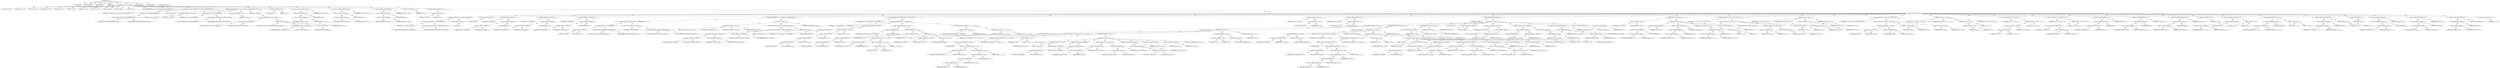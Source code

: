 digraph "qSort3" {  
"111669149723" [label = <(METHOD,qSort3)<SUB>1034</SUB>> ]
"115964117005" [label = <(PARAM,this)<SUB>1034</SUB>> ]
"115964117050" [label = <(PARAM,int loSt)<SUB>1034</SUB>> ]
"115964117051" [label = <(PARAM,int hiSt)<SUB>1034</SUB>> ]
"115964117052" [label = <(PARAM,int dSt)<SUB>1034</SUB>> ]
"25769803947" [label = <(BLOCK,&lt;empty&gt;,&lt;empty&gt;)<SUB>1034</SUB>> ]
"94489280590" [label = <(LOCAL,int unLo: int)<SUB>1035</SUB>> ]
"94489280591" [label = <(LOCAL,int unHi: int)<SUB>1035</SUB>> ]
"94489280592" [label = <(LOCAL,int ltLo: int)<SUB>1035</SUB>> ]
"94489280593" [label = <(LOCAL,int gtHi: int)<SUB>1035</SUB>> ]
"94489280594" [label = <(LOCAL,int med: int)<SUB>1035</SUB>> ]
"94489280595" [label = <(LOCAL,int n: int)<SUB>1035</SUB>> ]
"94489280596" [label = <(LOCAL,int m: int)<SUB>1035</SUB>> ]
"94489280597" [label = <(LOCAL,int sp: int)<SUB>1036</SUB>> ]
"94489280598" [label = <(LOCAL,int lo: int)<SUB>1036</SUB>> ]
"94489280599" [label = <(LOCAL,int hi: int)<SUB>1036</SUB>> ]
"94489280600" [label = <(LOCAL,int d: int)<SUB>1036</SUB>> ]
"94489280601" [label = <(LOCAL,StackElem[] stack: org.apache.tools.bzip2.CBZip2OutputStream$StackElem[])<SUB>1037</SUB>> ]
"30064772188" [label = <(&lt;operator&gt;.assignment,StackElem[] stack = new StackElem[QSORT_STACK_S...)<SUB>1037</SUB>> ]
"68719477775" [label = <(IDENTIFIER,stack,StackElem[] stack = new StackElem[QSORT_STACK_S...)<SUB>1037</SUB>> ]
"30064772189" [label = <(&lt;operator&gt;.alloc,new StackElem[QSORT_STACK_SIZE])> ]
"30064772190" [label = <(&lt;operator&gt;.fieldAccess,CBZip2OutputStream.QSORT_STACK_SIZE)<SUB>1037</SUB>> ]
"180388626456" [label = <(TYPE_REF,CBZip2OutputStream,CBZip2OutputStream)<SUB>1037</SUB>> ]
"55834575043" [label = <(FIELD_IDENTIFIER,QSORT_STACK_SIZE,QSORT_STACK_SIZE)<SUB>1037</SUB>> ]
"47244640406" [label = <(CONTROL_STRUCTURE,FOR,for (int count = 0; Some(count &lt; QSORT_STACK_SIZE); count++))<SUB>1038</SUB>> ]
"94489280602" [label = <(LOCAL,int count: int)<SUB>1038</SUB>> ]
"30064772191" [label = <(&lt;operator&gt;.assignment,int count = 0)<SUB>1038</SUB>> ]
"68719477776" [label = <(IDENTIFIER,count,int count = 0)<SUB>1038</SUB>> ]
"90194313536" [label = <(LITERAL,0,int count = 0)<SUB>1038</SUB>> ]
"30064772192" [label = <(&lt;operator&gt;.lessThan,count &lt; QSORT_STACK_SIZE)<SUB>1038</SUB>> ]
"68719477777" [label = <(IDENTIFIER,count,count &lt; QSORT_STACK_SIZE)<SUB>1038</SUB>> ]
"30064772193" [label = <(&lt;operator&gt;.fieldAccess,CBZip2OutputStream.QSORT_STACK_SIZE)<SUB>1038</SUB>> ]
"180388626457" [label = <(TYPE_REF,CBZip2OutputStream,CBZip2OutputStream)<SUB>1038</SUB>> ]
"55834575044" [label = <(FIELD_IDENTIFIER,QSORT_STACK_SIZE,QSORT_STACK_SIZE)<SUB>1038</SUB>> ]
"30064772194" [label = <(&lt;operator&gt;.postIncrement,count++)<SUB>1038</SUB>> ]
"68719477778" [label = <(IDENTIFIER,count,count++)<SUB>1038</SUB>> ]
"25769803948" [label = <(BLOCK,&lt;empty&gt;,&lt;empty&gt;)<SUB>1038</SUB>> ]
"30064772195" [label = <(&lt;operator&gt;.assignment,stack[count] = new StackElem())<SUB>1039</SUB>> ]
"30064772196" [label = <(&lt;operator&gt;.indexAccess,stack[count])<SUB>1039</SUB>> ]
"68719477779" [label = <(IDENTIFIER,stack,stack[count] = new StackElem())<SUB>1039</SUB>> ]
"68719477780" [label = <(IDENTIFIER,count,stack[count] = new StackElem())<SUB>1039</SUB>> ]
"25769803949" [label = <(BLOCK,&lt;empty&gt;,&lt;empty&gt;)<SUB>1039</SUB>> ]
"94489280603" [label = <(LOCAL,$obj0: org.apache.tools.bzip2.CBZip2OutputStream$StackElem)<SUB>1039</SUB>> ]
"30064772197" [label = <(&lt;operator&gt;.assignment,$obj0 = new StackElem())<SUB>1039</SUB>> ]
"68719477781" [label = <(IDENTIFIER,$obj0,$obj0 = new StackElem())<SUB>1039</SUB>> ]
"30064772198" [label = <(&lt;operator&gt;.alloc,new StackElem())<SUB>1039</SUB>> ]
"30064772199" [label = <(&lt;init&gt;,new StackElem())<SUB>1039</SUB>> ]
"68719477782" [label = <(IDENTIFIER,$obj0,new StackElem())<SUB>1039</SUB>> ]
"68719477783" [label = <(IDENTIFIER,$obj0,&lt;empty&gt;)<SUB>1039</SUB>> ]
"30064772200" [label = <(&lt;operator&gt;.assignment,sp = 0)<SUB>1042</SUB>> ]
"68719477784" [label = <(IDENTIFIER,sp,sp = 0)<SUB>1042</SUB>> ]
"90194313537" [label = <(LITERAL,0,sp = 0)<SUB>1042</SUB>> ]
"30064772201" [label = <(&lt;operator&gt;.assignment,stack[sp].ll = loSt)<SUB>1044</SUB>> ]
"30064772202" [label = <(&lt;operator&gt;.fieldAccess,stack[sp].ll)<SUB>1044</SUB>> ]
"30064772203" [label = <(&lt;operator&gt;.indexAccess,stack[sp])<SUB>1044</SUB>> ]
"68719477785" [label = <(IDENTIFIER,stack,stack[sp].ll = loSt)<SUB>1044</SUB>> ]
"68719477786" [label = <(IDENTIFIER,sp,stack[sp].ll = loSt)<SUB>1044</SUB>> ]
"55834575045" [label = <(FIELD_IDENTIFIER,ll,ll)<SUB>1044</SUB>> ]
"68719477787" [label = <(IDENTIFIER,loSt,stack[sp].ll = loSt)<SUB>1044</SUB>> ]
"30064772204" [label = <(&lt;operator&gt;.assignment,stack[sp].hh = hiSt)<SUB>1045</SUB>> ]
"30064772205" [label = <(&lt;operator&gt;.fieldAccess,stack[sp].hh)<SUB>1045</SUB>> ]
"30064772206" [label = <(&lt;operator&gt;.indexAccess,stack[sp])<SUB>1045</SUB>> ]
"68719477788" [label = <(IDENTIFIER,stack,stack[sp].hh = hiSt)<SUB>1045</SUB>> ]
"68719477789" [label = <(IDENTIFIER,sp,stack[sp].hh = hiSt)<SUB>1045</SUB>> ]
"55834575046" [label = <(FIELD_IDENTIFIER,hh,hh)<SUB>1045</SUB>> ]
"68719477790" [label = <(IDENTIFIER,hiSt,stack[sp].hh = hiSt)<SUB>1045</SUB>> ]
"30064772207" [label = <(&lt;operator&gt;.assignment,stack[sp].dd = dSt)<SUB>1046</SUB>> ]
"30064772208" [label = <(&lt;operator&gt;.fieldAccess,stack[sp].dd)<SUB>1046</SUB>> ]
"30064772209" [label = <(&lt;operator&gt;.indexAccess,stack[sp])<SUB>1046</SUB>> ]
"68719477791" [label = <(IDENTIFIER,stack,stack[sp].dd = dSt)<SUB>1046</SUB>> ]
"68719477792" [label = <(IDENTIFIER,sp,stack[sp].dd = dSt)<SUB>1046</SUB>> ]
"55834575047" [label = <(FIELD_IDENTIFIER,dd,dd)<SUB>1046</SUB>> ]
"68719477793" [label = <(IDENTIFIER,dSt,stack[sp].dd = dSt)<SUB>1046</SUB>> ]
"30064772210" [label = <(&lt;operator&gt;.postIncrement,sp++)<SUB>1047</SUB>> ]
"68719477794" [label = <(IDENTIFIER,sp,sp++)<SUB>1047</SUB>> ]
"47244640407" [label = <(CONTROL_STRUCTURE,WHILE,while (sp &gt; 0))<SUB>1049</SUB>> ]
"30064772211" [label = <(&lt;operator&gt;.greaterThan,sp &gt; 0)<SUB>1049</SUB>> ]
"68719477795" [label = <(IDENTIFIER,sp,sp &gt; 0)<SUB>1049</SUB>> ]
"90194313538" [label = <(LITERAL,0,sp &gt; 0)<SUB>1049</SUB>> ]
"25769803950" [label = <(BLOCK,&lt;empty&gt;,&lt;empty&gt;)<SUB>1049</SUB>> ]
"47244640408" [label = <(CONTROL_STRUCTURE,IF,if (sp &gt;= QSORT_STACK_SIZE))<SUB>1050</SUB>> ]
"30064772212" [label = <(&lt;operator&gt;.greaterEqualsThan,sp &gt;= QSORT_STACK_SIZE)<SUB>1050</SUB>> ]
"68719477796" [label = <(IDENTIFIER,sp,sp &gt;= QSORT_STACK_SIZE)<SUB>1050</SUB>> ]
"30064772213" [label = <(&lt;operator&gt;.fieldAccess,CBZip2OutputStream.QSORT_STACK_SIZE)<SUB>1050</SUB>> ]
"180388626458" [label = <(TYPE_REF,CBZip2OutputStream,CBZip2OutputStream)<SUB>1050</SUB>> ]
"55834575048" [label = <(FIELD_IDENTIFIER,QSORT_STACK_SIZE,QSORT_STACK_SIZE)<SUB>1050</SUB>> ]
"25769803951" [label = <(BLOCK,&lt;empty&gt;,&lt;empty&gt;)<SUB>1050</SUB>> ]
"30064772214" [label = <(panic,panic())<SUB>1051</SUB>> ]
"30064772215" [label = <(&lt;operator&gt;.postDecrement,sp--)<SUB>1054</SUB>> ]
"68719477797" [label = <(IDENTIFIER,sp,sp--)<SUB>1054</SUB>> ]
"30064772216" [label = <(&lt;operator&gt;.assignment,lo = stack[sp].ll)<SUB>1055</SUB>> ]
"68719477798" [label = <(IDENTIFIER,lo,lo = stack[sp].ll)<SUB>1055</SUB>> ]
"30064772217" [label = <(&lt;operator&gt;.fieldAccess,stack[sp].ll)<SUB>1055</SUB>> ]
"30064772218" [label = <(&lt;operator&gt;.indexAccess,stack[sp])<SUB>1055</SUB>> ]
"68719477799" [label = <(IDENTIFIER,stack,lo = stack[sp].ll)<SUB>1055</SUB>> ]
"68719477800" [label = <(IDENTIFIER,sp,lo = stack[sp].ll)<SUB>1055</SUB>> ]
"55834575049" [label = <(FIELD_IDENTIFIER,ll,ll)<SUB>1055</SUB>> ]
"30064772219" [label = <(&lt;operator&gt;.assignment,hi = stack[sp].hh)<SUB>1056</SUB>> ]
"68719477801" [label = <(IDENTIFIER,hi,hi = stack[sp].hh)<SUB>1056</SUB>> ]
"30064772220" [label = <(&lt;operator&gt;.fieldAccess,stack[sp].hh)<SUB>1056</SUB>> ]
"30064772221" [label = <(&lt;operator&gt;.indexAccess,stack[sp])<SUB>1056</SUB>> ]
"68719477802" [label = <(IDENTIFIER,stack,hi = stack[sp].hh)<SUB>1056</SUB>> ]
"68719477803" [label = <(IDENTIFIER,sp,hi = stack[sp].hh)<SUB>1056</SUB>> ]
"55834575050" [label = <(FIELD_IDENTIFIER,hh,hh)<SUB>1056</SUB>> ]
"30064772222" [label = <(&lt;operator&gt;.assignment,d = stack[sp].dd)<SUB>1057</SUB>> ]
"68719477804" [label = <(IDENTIFIER,d,d = stack[sp].dd)<SUB>1057</SUB>> ]
"30064772223" [label = <(&lt;operator&gt;.fieldAccess,stack[sp].dd)<SUB>1057</SUB>> ]
"30064772224" [label = <(&lt;operator&gt;.indexAccess,stack[sp])<SUB>1057</SUB>> ]
"68719477805" [label = <(IDENTIFIER,stack,d = stack[sp].dd)<SUB>1057</SUB>> ]
"68719477806" [label = <(IDENTIFIER,sp,d = stack[sp].dd)<SUB>1057</SUB>> ]
"55834575051" [label = <(FIELD_IDENTIFIER,dd,dd)<SUB>1057</SUB>> ]
"47244640409" [label = <(CONTROL_STRUCTURE,IF,if (hi - lo &lt; SMALL_THRESH || d &gt; DEPTH_THRESH))<SUB>1059</SUB>> ]
"30064772225" [label = <(&lt;operator&gt;.logicalOr,hi - lo &lt; SMALL_THRESH || d &gt; DEPTH_THRESH)<SUB>1059</SUB>> ]
"30064772226" [label = <(&lt;operator&gt;.lessThan,hi - lo &lt; SMALL_THRESH)<SUB>1059</SUB>> ]
"30064772227" [label = <(&lt;operator&gt;.subtraction,hi - lo)<SUB>1059</SUB>> ]
"68719477807" [label = <(IDENTIFIER,hi,hi - lo)<SUB>1059</SUB>> ]
"68719477808" [label = <(IDENTIFIER,lo,hi - lo)<SUB>1059</SUB>> ]
"30064772228" [label = <(&lt;operator&gt;.fieldAccess,CBZip2OutputStream.SMALL_THRESH)<SUB>1059</SUB>> ]
"180388626459" [label = <(TYPE_REF,CBZip2OutputStream,CBZip2OutputStream)<SUB>1059</SUB>> ]
"55834575052" [label = <(FIELD_IDENTIFIER,SMALL_THRESH,SMALL_THRESH)<SUB>1059</SUB>> ]
"30064772229" [label = <(&lt;operator&gt;.greaterThan,d &gt; DEPTH_THRESH)<SUB>1059</SUB>> ]
"68719477809" [label = <(IDENTIFIER,d,d &gt; DEPTH_THRESH)<SUB>1059</SUB>> ]
"30064772230" [label = <(&lt;operator&gt;.fieldAccess,CBZip2OutputStream.DEPTH_THRESH)<SUB>1059</SUB>> ]
"180388626460" [label = <(TYPE_REF,CBZip2OutputStream,CBZip2OutputStream)<SUB>1059</SUB>> ]
"55834575053" [label = <(FIELD_IDENTIFIER,DEPTH_THRESH,DEPTH_THRESH)<SUB>1059</SUB>> ]
"25769803952" [label = <(BLOCK,&lt;empty&gt;,&lt;empty&gt;)<SUB>1059</SUB>> ]
"30064772231" [label = <(simpleSort,this.simpleSort(lo, hi, d))<SUB>1060</SUB>> ]
"68719476792" [label = <(IDENTIFIER,this,this.simpleSort(lo, hi, d))<SUB>1060</SUB>> ]
"68719477810" [label = <(IDENTIFIER,lo,this.simpleSort(lo, hi, d))<SUB>1060</SUB>> ]
"68719477811" [label = <(IDENTIFIER,hi,this.simpleSort(lo, hi, d))<SUB>1060</SUB>> ]
"68719477812" [label = <(IDENTIFIER,d,this.simpleSort(lo, hi, d))<SUB>1060</SUB>> ]
"47244640410" [label = <(CONTROL_STRUCTURE,IF,if (workDone &gt; workLimit &amp;&amp; firstAttempt))<SUB>1061</SUB>> ]
"30064772232" [label = <(&lt;operator&gt;.logicalAnd,workDone &gt; workLimit &amp;&amp; firstAttempt)<SUB>1061</SUB>> ]
"30064772233" [label = <(&lt;operator&gt;.greaterThan,workDone &gt; workLimit)<SUB>1061</SUB>> ]
"30064772234" [label = <(&lt;operator&gt;.fieldAccess,this.workDone)<SUB>1061</SUB>> ]
"68719477813" [label = <(IDENTIFIER,this,workDone &gt; workLimit)> ]
"55834575054" [label = <(FIELD_IDENTIFIER,workDone,workDone)<SUB>1061</SUB>> ]
"30064772235" [label = <(&lt;operator&gt;.fieldAccess,this.workLimit)<SUB>1061</SUB>> ]
"68719477814" [label = <(IDENTIFIER,this,workDone &gt; workLimit)> ]
"55834575055" [label = <(FIELD_IDENTIFIER,workLimit,workLimit)<SUB>1061</SUB>> ]
"30064772236" [label = <(&lt;operator&gt;.fieldAccess,this.firstAttempt)<SUB>1061</SUB>> ]
"68719477815" [label = <(IDENTIFIER,this,workDone &gt; workLimit &amp;&amp; firstAttempt)> ]
"55834575056" [label = <(FIELD_IDENTIFIER,firstAttempt,firstAttempt)<SUB>1061</SUB>> ]
"25769803953" [label = <(BLOCK,&lt;empty&gt;,&lt;empty&gt;)<SUB>1061</SUB>> ]
"146028888068" [label = <(RETURN,return;,return;)<SUB>1062</SUB>> ]
"47244640411" [label = <(CONTROL_STRUCTURE,CONTINUE,continue;)<SUB>1064</SUB>> ]
"30064772237" [label = <(&lt;operator&gt;.assignment,med = med3(block[zptr[lo] + d + 1], block[zptr[...)<SUB>1067</SUB>> ]
"68719477816" [label = <(IDENTIFIER,med,med = med3(block[zptr[lo] + d + 1], block[zptr[...)<SUB>1067</SUB>> ]
"30064772238" [label = <(med3,this.med3(block[zptr[lo] + d + 1], block[zptr[h...)<SUB>1067</SUB>> ]
"68719476793" [label = <(IDENTIFIER,this,this.med3(block[zptr[lo] + d + 1], block[zptr[h...)<SUB>1067</SUB>> ]
"30064772239" [label = <(&lt;operator&gt;.indexAccess,block[zptr[lo] + d + 1])<SUB>1067</SUB>> ]
"30064772240" [label = <(&lt;operator&gt;.fieldAccess,this.block)<SUB>1067</SUB>> ]
"68719477817" [label = <(IDENTIFIER,this,this.med3(block[zptr[lo] + d + 1], block[zptr[h...)> ]
"55834575057" [label = <(FIELD_IDENTIFIER,block,block)<SUB>1067</SUB>> ]
"30064772241" [label = <(&lt;operator&gt;.addition,zptr[lo] + d + 1)<SUB>1067</SUB>> ]
"30064772242" [label = <(&lt;operator&gt;.addition,zptr[lo] + d)<SUB>1067</SUB>> ]
"30064772243" [label = <(&lt;operator&gt;.indexAccess,zptr[lo])<SUB>1067</SUB>> ]
"30064772244" [label = <(&lt;operator&gt;.fieldAccess,this.zptr)<SUB>1067</SUB>> ]
"68719477818" [label = <(IDENTIFIER,this,zptr[lo] + d)> ]
"55834575058" [label = <(FIELD_IDENTIFIER,zptr,zptr)<SUB>1067</SUB>> ]
"68719477819" [label = <(IDENTIFIER,lo,zptr[lo] + d)<SUB>1067</SUB>> ]
"68719477820" [label = <(IDENTIFIER,d,zptr[lo] + d)<SUB>1067</SUB>> ]
"90194313539" [label = <(LITERAL,1,zptr[lo] + d + 1)<SUB>1067</SUB>> ]
"30064772245" [label = <(&lt;operator&gt;.indexAccess,block[zptr[hi] + d + 1])<SUB>1068</SUB>> ]
"30064772246" [label = <(&lt;operator&gt;.fieldAccess,this.block)<SUB>1068</SUB>> ]
"68719477821" [label = <(IDENTIFIER,this,this.med3(block[zptr[lo] + d + 1], block[zptr[h...)> ]
"55834575059" [label = <(FIELD_IDENTIFIER,block,block)<SUB>1068</SUB>> ]
"30064772247" [label = <(&lt;operator&gt;.addition,zptr[hi] + d + 1)<SUB>1068</SUB>> ]
"30064772248" [label = <(&lt;operator&gt;.addition,zptr[hi] + d)<SUB>1068</SUB>> ]
"30064772249" [label = <(&lt;operator&gt;.indexAccess,zptr[hi])<SUB>1068</SUB>> ]
"30064772250" [label = <(&lt;operator&gt;.fieldAccess,this.zptr)<SUB>1068</SUB>> ]
"68719477822" [label = <(IDENTIFIER,this,zptr[hi] + d)> ]
"55834575060" [label = <(FIELD_IDENTIFIER,zptr,zptr)<SUB>1068</SUB>> ]
"68719477823" [label = <(IDENTIFIER,hi,zptr[hi] + d)<SUB>1068</SUB>> ]
"68719477824" [label = <(IDENTIFIER,d,zptr[hi] + d)<SUB>1068</SUB>> ]
"90194313540" [label = <(LITERAL,1,zptr[hi] + d + 1)<SUB>1068</SUB>> ]
"30064772251" [label = <(&lt;operator&gt;.indexAccess,block[zptr[(lo + hi) &gt;&gt; 1] + d + 1])<SUB>1069</SUB>> ]
"30064772252" [label = <(&lt;operator&gt;.fieldAccess,this.block)<SUB>1069</SUB>> ]
"68719477825" [label = <(IDENTIFIER,this,this.med3(block[zptr[lo] + d + 1], block[zptr[h...)> ]
"55834575061" [label = <(FIELD_IDENTIFIER,block,block)<SUB>1069</SUB>> ]
"30064772253" [label = <(&lt;operator&gt;.addition,zptr[(lo + hi) &gt;&gt; 1] + d + 1)<SUB>1069</SUB>> ]
"30064772254" [label = <(&lt;operator&gt;.addition,zptr[(lo + hi) &gt;&gt; 1] + d)<SUB>1069</SUB>> ]
"30064772255" [label = <(&lt;operator&gt;.indexAccess,zptr[(lo + hi) &gt;&gt; 1])<SUB>1069</SUB>> ]
"30064772256" [label = <(&lt;operator&gt;.fieldAccess,this.zptr)<SUB>1069</SUB>> ]
"68719477826" [label = <(IDENTIFIER,this,zptr[(lo + hi) &gt;&gt; 1] + d)> ]
"55834575062" [label = <(FIELD_IDENTIFIER,zptr,zptr)<SUB>1069</SUB>> ]
"30064772257" [label = <(&lt;operator&gt;.logicalShiftRight,(lo + hi) &gt;&gt; 1)<SUB>1069</SUB>> ]
"30064772258" [label = <(&lt;operator&gt;.addition,lo + hi)<SUB>1069</SUB>> ]
"68719477827" [label = <(IDENTIFIER,lo,lo + hi)<SUB>1069</SUB>> ]
"68719477828" [label = <(IDENTIFIER,hi,lo + hi)<SUB>1069</SUB>> ]
"90194313541" [label = <(LITERAL,1,(lo + hi) &gt;&gt; 1)<SUB>1069</SUB>> ]
"68719477829" [label = <(IDENTIFIER,d,zptr[(lo + hi) &gt;&gt; 1] + d)<SUB>1069</SUB>> ]
"90194313542" [label = <(LITERAL,1,zptr[(lo + hi) &gt;&gt; 1] + d + 1)<SUB>1069</SUB>> ]
"30064772259" [label = <(&lt;operator&gt;.assignment,unLo = ltLo = lo)<SUB>1071</SUB>> ]
"68719477830" [label = <(IDENTIFIER,unLo,unLo = ltLo = lo)<SUB>1071</SUB>> ]
"30064772260" [label = <(&lt;operator&gt;.assignment,ltLo = lo)<SUB>1071</SUB>> ]
"68719477831" [label = <(IDENTIFIER,ltLo,ltLo = lo)<SUB>1071</SUB>> ]
"68719477832" [label = <(IDENTIFIER,lo,ltLo = lo)<SUB>1071</SUB>> ]
"30064772261" [label = <(&lt;operator&gt;.assignment,unHi = gtHi = hi)<SUB>1072</SUB>> ]
"68719477833" [label = <(IDENTIFIER,unHi,unHi = gtHi = hi)<SUB>1072</SUB>> ]
"30064772262" [label = <(&lt;operator&gt;.assignment,gtHi = hi)<SUB>1072</SUB>> ]
"68719477834" [label = <(IDENTIFIER,gtHi,gtHi = hi)<SUB>1072</SUB>> ]
"68719477835" [label = <(IDENTIFIER,hi,gtHi = hi)<SUB>1072</SUB>> ]
"47244640412" [label = <(CONTROL_STRUCTURE,WHILE,while (true))<SUB>1074</SUB>> ]
"90194313543" [label = <(LITERAL,true,while (true))<SUB>1074</SUB>> ]
"25769803954" [label = <(BLOCK,&lt;empty&gt;,&lt;empty&gt;)<SUB>1074</SUB>> ]
"47244640413" [label = <(CONTROL_STRUCTURE,WHILE,while (true))<SUB>1075</SUB>> ]
"90194313544" [label = <(LITERAL,true,while (true))<SUB>1075</SUB>> ]
"25769803955" [label = <(BLOCK,&lt;empty&gt;,&lt;empty&gt;)<SUB>1075</SUB>> ]
"47244640414" [label = <(CONTROL_STRUCTURE,IF,if (unLo &gt; unHi))<SUB>1076</SUB>> ]
"30064772263" [label = <(&lt;operator&gt;.greaterThan,unLo &gt; unHi)<SUB>1076</SUB>> ]
"68719477836" [label = <(IDENTIFIER,unLo,unLo &gt; unHi)<SUB>1076</SUB>> ]
"68719477837" [label = <(IDENTIFIER,unHi,unLo &gt; unHi)<SUB>1076</SUB>> ]
"25769803956" [label = <(BLOCK,&lt;empty&gt;,&lt;empty&gt;)<SUB>1076</SUB>> ]
"47244640415" [label = <(CONTROL_STRUCTURE,BREAK,break;)<SUB>1077</SUB>> ]
"30064772264" [label = <(&lt;operator&gt;.assignment,n = ((int) block[zptr[unLo] + d + 1]) - med)<SUB>1079</SUB>> ]
"68719477838" [label = <(IDENTIFIER,n,n = ((int) block[zptr[unLo] + d + 1]) - med)<SUB>1079</SUB>> ]
"30064772265" [label = <(&lt;operator&gt;.subtraction,((int) block[zptr[unLo] + d + 1]) - med)<SUB>1079</SUB>> ]
"30064772266" [label = <(&lt;operator&gt;.cast,(int) block[zptr[unLo] + d + 1])<SUB>1079</SUB>> ]
"180388626461" [label = <(TYPE_REF,int,int)<SUB>1079</SUB>> ]
"30064772267" [label = <(&lt;operator&gt;.indexAccess,block[zptr[unLo] + d + 1])<SUB>1079</SUB>> ]
"30064772268" [label = <(&lt;operator&gt;.fieldAccess,this.block)<SUB>1079</SUB>> ]
"68719477839" [label = <(IDENTIFIER,this,(int) block[zptr[unLo] + d + 1])> ]
"55834575063" [label = <(FIELD_IDENTIFIER,block,block)<SUB>1079</SUB>> ]
"30064772269" [label = <(&lt;operator&gt;.addition,zptr[unLo] + d + 1)<SUB>1079</SUB>> ]
"30064772270" [label = <(&lt;operator&gt;.addition,zptr[unLo] + d)<SUB>1079</SUB>> ]
"30064772271" [label = <(&lt;operator&gt;.indexAccess,zptr[unLo])<SUB>1079</SUB>> ]
"30064772272" [label = <(&lt;operator&gt;.fieldAccess,this.zptr)<SUB>1079</SUB>> ]
"68719477840" [label = <(IDENTIFIER,this,zptr[unLo] + d)> ]
"55834575064" [label = <(FIELD_IDENTIFIER,zptr,zptr)<SUB>1079</SUB>> ]
"68719477841" [label = <(IDENTIFIER,unLo,zptr[unLo] + d)<SUB>1079</SUB>> ]
"68719477842" [label = <(IDENTIFIER,d,zptr[unLo] + d)<SUB>1079</SUB>> ]
"90194313545" [label = <(LITERAL,1,zptr[unLo] + d + 1)<SUB>1079</SUB>> ]
"68719477843" [label = <(IDENTIFIER,med,((int) block[zptr[unLo] + d + 1]) - med)<SUB>1079</SUB>> ]
"47244640416" [label = <(CONTROL_STRUCTURE,IF,if (n == 0))<SUB>1080</SUB>> ]
"30064772273" [label = <(&lt;operator&gt;.equals,n == 0)<SUB>1080</SUB>> ]
"68719477844" [label = <(IDENTIFIER,n,n == 0)<SUB>1080</SUB>> ]
"90194313546" [label = <(LITERAL,0,n == 0)<SUB>1080</SUB>> ]
"25769803957" [label = <(BLOCK,&lt;empty&gt;,&lt;empty&gt;)<SUB>1080</SUB>> ]
"94489280604" [label = <(LOCAL,int temp: int)<SUB>1081</SUB>> ]
"30064772274" [label = <(&lt;operator&gt;.assignment,int temp = 0)<SUB>1081</SUB>> ]
"68719477845" [label = <(IDENTIFIER,temp,int temp = 0)<SUB>1081</SUB>> ]
"90194313547" [label = <(LITERAL,0,int temp = 0)<SUB>1081</SUB>> ]
"30064772275" [label = <(&lt;operator&gt;.assignment,temp = zptr[unLo])<SUB>1082</SUB>> ]
"68719477846" [label = <(IDENTIFIER,temp,temp = zptr[unLo])<SUB>1082</SUB>> ]
"30064772276" [label = <(&lt;operator&gt;.indexAccess,zptr[unLo])<SUB>1082</SUB>> ]
"30064772277" [label = <(&lt;operator&gt;.fieldAccess,this.zptr)<SUB>1082</SUB>> ]
"68719477847" [label = <(IDENTIFIER,this,temp = zptr[unLo])> ]
"55834575065" [label = <(FIELD_IDENTIFIER,zptr,zptr)<SUB>1082</SUB>> ]
"68719477848" [label = <(IDENTIFIER,unLo,temp = zptr[unLo])<SUB>1082</SUB>> ]
"30064772278" [label = <(&lt;operator&gt;.assignment,zptr[unLo] = zptr[ltLo])<SUB>1083</SUB>> ]
"30064772279" [label = <(&lt;operator&gt;.indexAccess,zptr[unLo])<SUB>1083</SUB>> ]
"30064772280" [label = <(&lt;operator&gt;.fieldAccess,this.zptr)<SUB>1083</SUB>> ]
"68719477849" [label = <(IDENTIFIER,this,zptr[unLo] = zptr[ltLo])> ]
"55834575066" [label = <(FIELD_IDENTIFIER,zptr,zptr)<SUB>1083</SUB>> ]
"68719477850" [label = <(IDENTIFIER,unLo,zptr[unLo] = zptr[ltLo])<SUB>1083</SUB>> ]
"30064772281" [label = <(&lt;operator&gt;.indexAccess,zptr[ltLo])<SUB>1083</SUB>> ]
"30064772282" [label = <(&lt;operator&gt;.fieldAccess,this.zptr)<SUB>1083</SUB>> ]
"68719477851" [label = <(IDENTIFIER,this,zptr[unLo] = zptr[ltLo])> ]
"55834575067" [label = <(FIELD_IDENTIFIER,zptr,zptr)<SUB>1083</SUB>> ]
"68719477852" [label = <(IDENTIFIER,ltLo,zptr[unLo] = zptr[ltLo])<SUB>1083</SUB>> ]
"30064772283" [label = <(&lt;operator&gt;.assignment,zptr[ltLo] = temp)<SUB>1084</SUB>> ]
"30064772284" [label = <(&lt;operator&gt;.indexAccess,zptr[ltLo])<SUB>1084</SUB>> ]
"30064772285" [label = <(&lt;operator&gt;.fieldAccess,this.zptr)<SUB>1084</SUB>> ]
"68719477853" [label = <(IDENTIFIER,this,zptr[ltLo] = temp)> ]
"55834575068" [label = <(FIELD_IDENTIFIER,zptr,zptr)<SUB>1084</SUB>> ]
"68719477854" [label = <(IDENTIFIER,ltLo,zptr[ltLo] = temp)<SUB>1084</SUB>> ]
"68719477855" [label = <(IDENTIFIER,temp,zptr[ltLo] = temp)<SUB>1084</SUB>> ]
"30064772286" [label = <(&lt;operator&gt;.postIncrement,ltLo++)<SUB>1085</SUB>> ]
"68719477856" [label = <(IDENTIFIER,ltLo,ltLo++)<SUB>1085</SUB>> ]
"30064772287" [label = <(&lt;operator&gt;.postIncrement,unLo++)<SUB>1086</SUB>> ]
"68719477857" [label = <(IDENTIFIER,unLo,unLo++)<SUB>1086</SUB>> ]
"47244640417" [label = <(CONTROL_STRUCTURE,CONTINUE,continue;)<SUB>1087</SUB>> ]
"47244640418" [label = <(CONTROL_STRUCTURE,IF,if (n &gt; 0))<SUB>1089</SUB>> ]
"30064772288" [label = <(&lt;operator&gt;.greaterThan,n &gt; 0)<SUB>1089</SUB>> ]
"68719477858" [label = <(IDENTIFIER,n,n &gt; 0)<SUB>1089</SUB>> ]
"90194313548" [label = <(LITERAL,0,n &gt; 0)<SUB>1089</SUB>> ]
"25769803958" [label = <(BLOCK,&lt;empty&gt;,&lt;empty&gt;)<SUB>1089</SUB>> ]
"47244640419" [label = <(CONTROL_STRUCTURE,BREAK,break;)<SUB>1090</SUB>> ]
"30064772289" [label = <(&lt;operator&gt;.postIncrement,unLo++)<SUB>1092</SUB>> ]
"68719477859" [label = <(IDENTIFIER,unLo,unLo++)<SUB>1092</SUB>> ]
"47244640420" [label = <(CONTROL_STRUCTURE,WHILE,while (true))<SUB>1094</SUB>> ]
"90194313549" [label = <(LITERAL,true,while (true))<SUB>1094</SUB>> ]
"25769803959" [label = <(BLOCK,&lt;empty&gt;,&lt;empty&gt;)<SUB>1094</SUB>> ]
"47244640421" [label = <(CONTROL_STRUCTURE,IF,if (unLo &gt; unHi))<SUB>1095</SUB>> ]
"30064772290" [label = <(&lt;operator&gt;.greaterThan,unLo &gt; unHi)<SUB>1095</SUB>> ]
"68719477860" [label = <(IDENTIFIER,unLo,unLo &gt; unHi)<SUB>1095</SUB>> ]
"68719477861" [label = <(IDENTIFIER,unHi,unLo &gt; unHi)<SUB>1095</SUB>> ]
"25769803960" [label = <(BLOCK,&lt;empty&gt;,&lt;empty&gt;)<SUB>1095</SUB>> ]
"47244640422" [label = <(CONTROL_STRUCTURE,BREAK,break;)<SUB>1096</SUB>> ]
"30064772291" [label = <(&lt;operator&gt;.assignment,n = ((int) block[zptr[unHi] + d + 1]) - med)<SUB>1098</SUB>> ]
"68719477862" [label = <(IDENTIFIER,n,n = ((int) block[zptr[unHi] + d + 1]) - med)<SUB>1098</SUB>> ]
"30064772292" [label = <(&lt;operator&gt;.subtraction,((int) block[zptr[unHi] + d + 1]) - med)<SUB>1098</SUB>> ]
"30064772293" [label = <(&lt;operator&gt;.cast,(int) block[zptr[unHi] + d + 1])<SUB>1098</SUB>> ]
"180388626462" [label = <(TYPE_REF,int,int)<SUB>1098</SUB>> ]
"30064772294" [label = <(&lt;operator&gt;.indexAccess,block[zptr[unHi] + d + 1])<SUB>1098</SUB>> ]
"30064772295" [label = <(&lt;operator&gt;.fieldAccess,this.block)<SUB>1098</SUB>> ]
"68719477863" [label = <(IDENTIFIER,this,(int) block[zptr[unHi] + d + 1])> ]
"55834575069" [label = <(FIELD_IDENTIFIER,block,block)<SUB>1098</SUB>> ]
"30064772296" [label = <(&lt;operator&gt;.addition,zptr[unHi] + d + 1)<SUB>1098</SUB>> ]
"30064772297" [label = <(&lt;operator&gt;.addition,zptr[unHi] + d)<SUB>1098</SUB>> ]
"30064772298" [label = <(&lt;operator&gt;.indexAccess,zptr[unHi])<SUB>1098</SUB>> ]
"30064772299" [label = <(&lt;operator&gt;.fieldAccess,this.zptr)<SUB>1098</SUB>> ]
"68719477864" [label = <(IDENTIFIER,this,zptr[unHi] + d)> ]
"55834575070" [label = <(FIELD_IDENTIFIER,zptr,zptr)<SUB>1098</SUB>> ]
"68719477865" [label = <(IDENTIFIER,unHi,zptr[unHi] + d)<SUB>1098</SUB>> ]
"68719477866" [label = <(IDENTIFIER,d,zptr[unHi] + d)<SUB>1098</SUB>> ]
"90194313550" [label = <(LITERAL,1,zptr[unHi] + d + 1)<SUB>1098</SUB>> ]
"68719477867" [label = <(IDENTIFIER,med,((int) block[zptr[unHi] + d + 1]) - med)<SUB>1098</SUB>> ]
"47244640423" [label = <(CONTROL_STRUCTURE,IF,if (n == 0))<SUB>1099</SUB>> ]
"30064772300" [label = <(&lt;operator&gt;.equals,n == 0)<SUB>1099</SUB>> ]
"68719477868" [label = <(IDENTIFIER,n,n == 0)<SUB>1099</SUB>> ]
"90194313551" [label = <(LITERAL,0,n == 0)<SUB>1099</SUB>> ]
"25769803961" [label = <(BLOCK,&lt;empty&gt;,&lt;empty&gt;)<SUB>1099</SUB>> ]
"94489280605" [label = <(LOCAL,int temp: int)<SUB>1100</SUB>> ]
"30064772301" [label = <(&lt;operator&gt;.assignment,int temp = 0)<SUB>1100</SUB>> ]
"68719477869" [label = <(IDENTIFIER,temp,int temp = 0)<SUB>1100</SUB>> ]
"90194313552" [label = <(LITERAL,0,int temp = 0)<SUB>1100</SUB>> ]
"30064772302" [label = <(&lt;operator&gt;.assignment,temp = zptr[unHi])<SUB>1101</SUB>> ]
"68719477870" [label = <(IDENTIFIER,temp,temp = zptr[unHi])<SUB>1101</SUB>> ]
"30064772303" [label = <(&lt;operator&gt;.indexAccess,zptr[unHi])<SUB>1101</SUB>> ]
"30064772304" [label = <(&lt;operator&gt;.fieldAccess,this.zptr)<SUB>1101</SUB>> ]
"68719477871" [label = <(IDENTIFIER,this,temp = zptr[unHi])> ]
"55834575071" [label = <(FIELD_IDENTIFIER,zptr,zptr)<SUB>1101</SUB>> ]
"68719477872" [label = <(IDENTIFIER,unHi,temp = zptr[unHi])<SUB>1101</SUB>> ]
"30064772305" [label = <(&lt;operator&gt;.assignment,zptr[unHi] = zptr[gtHi])<SUB>1102</SUB>> ]
"30064772306" [label = <(&lt;operator&gt;.indexAccess,zptr[unHi])<SUB>1102</SUB>> ]
"30064772307" [label = <(&lt;operator&gt;.fieldAccess,this.zptr)<SUB>1102</SUB>> ]
"68719477873" [label = <(IDENTIFIER,this,zptr[unHi] = zptr[gtHi])> ]
"55834575072" [label = <(FIELD_IDENTIFIER,zptr,zptr)<SUB>1102</SUB>> ]
"68719477874" [label = <(IDENTIFIER,unHi,zptr[unHi] = zptr[gtHi])<SUB>1102</SUB>> ]
"30064772308" [label = <(&lt;operator&gt;.indexAccess,zptr[gtHi])<SUB>1102</SUB>> ]
"30064772309" [label = <(&lt;operator&gt;.fieldAccess,this.zptr)<SUB>1102</SUB>> ]
"68719477875" [label = <(IDENTIFIER,this,zptr[unHi] = zptr[gtHi])> ]
"55834575073" [label = <(FIELD_IDENTIFIER,zptr,zptr)<SUB>1102</SUB>> ]
"68719477876" [label = <(IDENTIFIER,gtHi,zptr[unHi] = zptr[gtHi])<SUB>1102</SUB>> ]
"30064772310" [label = <(&lt;operator&gt;.assignment,zptr[gtHi] = temp)<SUB>1103</SUB>> ]
"30064772311" [label = <(&lt;operator&gt;.indexAccess,zptr[gtHi])<SUB>1103</SUB>> ]
"30064772312" [label = <(&lt;operator&gt;.fieldAccess,this.zptr)<SUB>1103</SUB>> ]
"68719477877" [label = <(IDENTIFIER,this,zptr[gtHi] = temp)> ]
"55834575074" [label = <(FIELD_IDENTIFIER,zptr,zptr)<SUB>1103</SUB>> ]
"68719477878" [label = <(IDENTIFIER,gtHi,zptr[gtHi] = temp)<SUB>1103</SUB>> ]
"68719477879" [label = <(IDENTIFIER,temp,zptr[gtHi] = temp)<SUB>1103</SUB>> ]
"30064772313" [label = <(&lt;operator&gt;.postDecrement,gtHi--)<SUB>1104</SUB>> ]
"68719477880" [label = <(IDENTIFIER,gtHi,gtHi--)<SUB>1104</SUB>> ]
"30064772314" [label = <(&lt;operator&gt;.postDecrement,unHi--)<SUB>1105</SUB>> ]
"68719477881" [label = <(IDENTIFIER,unHi,unHi--)<SUB>1105</SUB>> ]
"47244640424" [label = <(CONTROL_STRUCTURE,CONTINUE,continue;)<SUB>1106</SUB>> ]
"47244640425" [label = <(CONTROL_STRUCTURE,IF,if (n &lt; 0))<SUB>1108</SUB>> ]
"30064772315" [label = <(&lt;operator&gt;.lessThan,n &lt; 0)<SUB>1108</SUB>> ]
"68719477882" [label = <(IDENTIFIER,n,n &lt; 0)<SUB>1108</SUB>> ]
"90194313553" [label = <(LITERAL,0,n &lt; 0)<SUB>1108</SUB>> ]
"25769803962" [label = <(BLOCK,&lt;empty&gt;,&lt;empty&gt;)<SUB>1108</SUB>> ]
"47244640426" [label = <(CONTROL_STRUCTURE,BREAK,break;)<SUB>1109</SUB>> ]
"30064772316" [label = <(&lt;operator&gt;.postDecrement,unHi--)<SUB>1111</SUB>> ]
"68719477883" [label = <(IDENTIFIER,unHi,unHi--)<SUB>1111</SUB>> ]
"47244640427" [label = <(CONTROL_STRUCTURE,IF,if (unLo &gt; unHi))<SUB>1113</SUB>> ]
"30064772317" [label = <(&lt;operator&gt;.greaterThan,unLo &gt; unHi)<SUB>1113</SUB>> ]
"68719477884" [label = <(IDENTIFIER,unLo,unLo &gt; unHi)<SUB>1113</SUB>> ]
"68719477885" [label = <(IDENTIFIER,unHi,unLo &gt; unHi)<SUB>1113</SUB>> ]
"25769803963" [label = <(BLOCK,&lt;empty&gt;,&lt;empty&gt;)<SUB>1113</SUB>> ]
"47244640428" [label = <(CONTROL_STRUCTURE,BREAK,break;)<SUB>1114</SUB>> ]
"94489280606" [label = <(LOCAL,int temp: int)<SUB>1116</SUB>> ]
"30064772318" [label = <(&lt;operator&gt;.assignment,int temp = 0)<SUB>1116</SUB>> ]
"68719477886" [label = <(IDENTIFIER,temp,int temp = 0)<SUB>1116</SUB>> ]
"90194313554" [label = <(LITERAL,0,int temp = 0)<SUB>1116</SUB>> ]
"30064772319" [label = <(&lt;operator&gt;.assignment,temp = zptr[unLo])<SUB>1117</SUB>> ]
"68719477887" [label = <(IDENTIFIER,temp,temp = zptr[unLo])<SUB>1117</SUB>> ]
"30064772320" [label = <(&lt;operator&gt;.indexAccess,zptr[unLo])<SUB>1117</SUB>> ]
"30064772321" [label = <(&lt;operator&gt;.fieldAccess,this.zptr)<SUB>1117</SUB>> ]
"68719477888" [label = <(IDENTIFIER,this,temp = zptr[unLo])> ]
"55834575075" [label = <(FIELD_IDENTIFIER,zptr,zptr)<SUB>1117</SUB>> ]
"68719477889" [label = <(IDENTIFIER,unLo,temp = zptr[unLo])<SUB>1117</SUB>> ]
"30064772322" [label = <(&lt;operator&gt;.assignment,zptr[unLo] = zptr[unHi])<SUB>1118</SUB>> ]
"30064772323" [label = <(&lt;operator&gt;.indexAccess,zptr[unLo])<SUB>1118</SUB>> ]
"30064772324" [label = <(&lt;operator&gt;.fieldAccess,this.zptr)<SUB>1118</SUB>> ]
"68719477890" [label = <(IDENTIFIER,this,zptr[unLo] = zptr[unHi])> ]
"55834575076" [label = <(FIELD_IDENTIFIER,zptr,zptr)<SUB>1118</SUB>> ]
"68719477891" [label = <(IDENTIFIER,unLo,zptr[unLo] = zptr[unHi])<SUB>1118</SUB>> ]
"30064772325" [label = <(&lt;operator&gt;.indexAccess,zptr[unHi])<SUB>1118</SUB>> ]
"30064772326" [label = <(&lt;operator&gt;.fieldAccess,this.zptr)<SUB>1118</SUB>> ]
"68719477892" [label = <(IDENTIFIER,this,zptr[unLo] = zptr[unHi])> ]
"55834575077" [label = <(FIELD_IDENTIFIER,zptr,zptr)<SUB>1118</SUB>> ]
"68719477893" [label = <(IDENTIFIER,unHi,zptr[unLo] = zptr[unHi])<SUB>1118</SUB>> ]
"30064772327" [label = <(&lt;operator&gt;.assignment,zptr[unHi] = temp)<SUB>1119</SUB>> ]
"30064772328" [label = <(&lt;operator&gt;.indexAccess,zptr[unHi])<SUB>1119</SUB>> ]
"30064772329" [label = <(&lt;operator&gt;.fieldAccess,this.zptr)<SUB>1119</SUB>> ]
"68719477894" [label = <(IDENTIFIER,this,zptr[unHi] = temp)> ]
"55834575078" [label = <(FIELD_IDENTIFIER,zptr,zptr)<SUB>1119</SUB>> ]
"68719477895" [label = <(IDENTIFIER,unHi,zptr[unHi] = temp)<SUB>1119</SUB>> ]
"68719477896" [label = <(IDENTIFIER,temp,zptr[unHi] = temp)<SUB>1119</SUB>> ]
"30064772330" [label = <(&lt;operator&gt;.postIncrement,unLo++)<SUB>1120</SUB>> ]
"68719477897" [label = <(IDENTIFIER,unLo,unLo++)<SUB>1120</SUB>> ]
"30064772331" [label = <(&lt;operator&gt;.postDecrement,unHi--)<SUB>1121</SUB>> ]
"68719477898" [label = <(IDENTIFIER,unHi,unHi--)<SUB>1121</SUB>> ]
"47244640429" [label = <(CONTROL_STRUCTURE,IF,if (gtHi &lt; ltLo))<SUB>1124</SUB>> ]
"30064772332" [label = <(&lt;operator&gt;.lessThan,gtHi &lt; ltLo)<SUB>1124</SUB>> ]
"68719477899" [label = <(IDENTIFIER,gtHi,gtHi &lt; ltLo)<SUB>1124</SUB>> ]
"68719477900" [label = <(IDENTIFIER,ltLo,gtHi &lt; ltLo)<SUB>1124</SUB>> ]
"25769803964" [label = <(BLOCK,&lt;empty&gt;,&lt;empty&gt;)<SUB>1124</SUB>> ]
"30064772333" [label = <(&lt;operator&gt;.assignment,stack[sp].ll = lo)<SUB>1125</SUB>> ]
"30064772334" [label = <(&lt;operator&gt;.fieldAccess,stack[sp].ll)<SUB>1125</SUB>> ]
"30064772335" [label = <(&lt;operator&gt;.indexAccess,stack[sp])<SUB>1125</SUB>> ]
"68719477901" [label = <(IDENTIFIER,stack,stack[sp].ll = lo)<SUB>1125</SUB>> ]
"68719477902" [label = <(IDENTIFIER,sp,stack[sp].ll = lo)<SUB>1125</SUB>> ]
"55834575079" [label = <(FIELD_IDENTIFIER,ll,ll)<SUB>1125</SUB>> ]
"68719477903" [label = <(IDENTIFIER,lo,stack[sp].ll = lo)<SUB>1125</SUB>> ]
"30064772336" [label = <(&lt;operator&gt;.assignment,stack[sp].hh = hi)<SUB>1126</SUB>> ]
"30064772337" [label = <(&lt;operator&gt;.fieldAccess,stack[sp].hh)<SUB>1126</SUB>> ]
"30064772338" [label = <(&lt;operator&gt;.indexAccess,stack[sp])<SUB>1126</SUB>> ]
"68719477904" [label = <(IDENTIFIER,stack,stack[sp].hh = hi)<SUB>1126</SUB>> ]
"68719477905" [label = <(IDENTIFIER,sp,stack[sp].hh = hi)<SUB>1126</SUB>> ]
"55834575080" [label = <(FIELD_IDENTIFIER,hh,hh)<SUB>1126</SUB>> ]
"68719477906" [label = <(IDENTIFIER,hi,stack[sp].hh = hi)<SUB>1126</SUB>> ]
"30064772339" [label = <(&lt;operator&gt;.assignment,stack[sp].dd = d + 1)<SUB>1127</SUB>> ]
"30064772340" [label = <(&lt;operator&gt;.fieldAccess,stack[sp].dd)<SUB>1127</SUB>> ]
"30064772341" [label = <(&lt;operator&gt;.indexAccess,stack[sp])<SUB>1127</SUB>> ]
"68719477907" [label = <(IDENTIFIER,stack,stack[sp].dd = d + 1)<SUB>1127</SUB>> ]
"68719477908" [label = <(IDENTIFIER,sp,stack[sp].dd = d + 1)<SUB>1127</SUB>> ]
"55834575081" [label = <(FIELD_IDENTIFIER,dd,dd)<SUB>1127</SUB>> ]
"30064772342" [label = <(&lt;operator&gt;.addition,d + 1)<SUB>1127</SUB>> ]
"68719477909" [label = <(IDENTIFIER,d,d + 1)<SUB>1127</SUB>> ]
"90194313555" [label = <(LITERAL,1,d + 1)<SUB>1127</SUB>> ]
"30064772343" [label = <(&lt;operator&gt;.postIncrement,sp++)<SUB>1128</SUB>> ]
"68719477910" [label = <(IDENTIFIER,sp,sp++)<SUB>1128</SUB>> ]
"47244640430" [label = <(CONTROL_STRUCTURE,CONTINUE,continue;)<SUB>1129</SUB>> ]
"30064772344" [label = <(&lt;operator&gt;.assignment,n = ((ltLo - lo) &lt; (unLo - ltLo)) ? (ltLo - lo)...)<SUB>1132</SUB>> ]
"68719477911" [label = <(IDENTIFIER,n,n = ((ltLo - lo) &lt; (unLo - ltLo)) ? (ltLo - lo)...)<SUB>1132</SUB>> ]
"30064772345" [label = <(&lt;operator&gt;.conditional,((ltLo - lo) &lt; (unLo - ltLo)) ? (ltLo - lo) : (...)<SUB>1132</SUB>> ]
"30064772346" [label = <(&lt;operator&gt;.lessThan,(ltLo - lo) &lt; (unLo - ltLo))<SUB>1132</SUB>> ]
"30064772347" [label = <(&lt;operator&gt;.subtraction,ltLo - lo)<SUB>1132</SUB>> ]
"68719477912" [label = <(IDENTIFIER,ltLo,ltLo - lo)<SUB>1132</SUB>> ]
"68719477913" [label = <(IDENTIFIER,lo,ltLo - lo)<SUB>1132</SUB>> ]
"30064772348" [label = <(&lt;operator&gt;.subtraction,unLo - ltLo)<SUB>1132</SUB>> ]
"68719477914" [label = <(IDENTIFIER,unLo,unLo - ltLo)<SUB>1132</SUB>> ]
"68719477915" [label = <(IDENTIFIER,ltLo,unLo - ltLo)<SUB>1132</SUB>> ]
"30064772349" [label = <(&lt;operator&gt;.subtraction,ltLo - lo)<SUB>1132</SUB>> ]
"68719477916" [label = <(IDENTIFIER,ltLo,ltLo - lo)<SUB>1132</SUB>> ]
"68719477917" [label = <(IDENTIFIER,lo,ltLo - lo)<SUB>1132</SUB>> ]
"30064772350" [label = <(&lt;operator&gt;.subtraction,unLo - ltLo)<SUB>1132</SUB>> ]
"68719477918" [label = <(IDENTIFIER,unLo,unLo - ltLo)<SUB>1132</SUB>> ]
"68719477919" [label = <(IDENTIFIER,ltLo,unLo - ltLo)<SUB>1132</SUB>> ]
"30064772351" [label = <(vswap,this.vswap(lo, unLo - n, n))<SUB>1133</SUB>> ]
"68719476794" [label = <(IDENTIFIER,this,this.vswap(lo, unLo - n, n))<SUB>1133</SUB>> ]
"68719477920" [label = <(IDENTIFIER,lo,this.vswap(lo, unLo - n, n))<SUB>1133</SUB>> ]
"30064772352" [label = <(&lt;operator&gt;.subtraction,unLo - n)<SUB>1133</SUB>> ]
"68719477921" [label = <(IDENTIFIER,unLo,unLo - n)<SUB>1133</SUB>> ]
"68719477922" [label = <(IDENTIFIER,n,unLo - n)<SUB>1133</SUB>> ]
"68719477923" [label = <(IDENTIFIER,n,this.vswap(lo, unLo - n, n))<SUB>1133</SUB>> ]
"30064772353" [label = <(&lt;operator&gt;.assignment,m = ((hi - gtHi) &lt; (gtHi - unHi)) ? (hi - gtHi)...)<SUB>1134</SUB>> ]
"68719477924" [label = <(IDENTIFIER,m,m = ((hi - gtHi) &lt; (gtHi - unHi)) ? (hi - gtHi)...)<SUB>1134</SUB>> ]
"30064772354" [label = <(&lt;operator&gt;.conditional,((hi - gtHi) &lt; (gtHi - unHi)) ? (hi - gtHi) : (...)<SUB>1134</SUB>> ]
"30064772355" [label = <(&lt;operator&gt;.lessThan,(hi - gtHi) &lt; (gtHi - unHi))<SUB>1134</SUB>> ]
"30064772356" [label = <(&lt;operator&gt;.subtraction,hi - gtHi)<SUB>1134</SUB>> ]
"68719477925" [label = <(IDENTIFIER,hi,hi - gtHi)<SUB>1134</SUB>> ]
"68719477926" [label = <(IDENTIFIER,gtHi,hi - gtHi)<SUB>1134</SUB>> ]
"30064772357" [label = <(&lt;operator&gt;.subtraction,gtHi - unHi)<SUB>1134</SUB>> ]
"68719477927" [label = <(IDENTIFIER,gtHi,gtHi - unHi)<SUB>1134</SUB>> ]
"68719477928" [label = <(IDENTIFIER,unHi,gtHi - unHi)<SUB>1134</SUB>> ]
"30064772358" [label = <(&lt;operator&gt;.subtraction,hi - gtHi)<SUB>1134</SUB>> ]
"68719477929" [label = <(IDENTIFIER,hi,hi - gtHi)<SUB>1134</SUB>> ]
"68719477930" [label = <(IDENTIFIER,gtHi,hi - gtHi)<SUB>1134</SUB>> ]
"30064772359" [label = <(&lt;operator&gt;.subtraction,gtHi - unHi)<SUB>1134</SUB>> ]
"68719477931" [label = <(IDENTIFIER,gtHi,gtHi - unHi)<SUB>1134</SUB>> ]
"68719477932" [label = <(IDENTIFIER,unHi,gtHi - unHi)<SUB>1134</SUB>> ]
"30064772360" [label = <(vswap,this.vswap(unLo, hi - m + 1, m))<SUB>1135</SUB>> ]
"68719476795" [label = <(IDENTIFIER,this,this.vswap(unLo, hi - m + 1, m))<SUB>1135</SUB>> ]
"68719477933" [label = <(IDENTIFIER,unLo,this.vswap(unLo, hi - m + 1, m))<SUB>1135</SUB>> ]
"30064772361" [label = <(&lt;operator&gt;.addition,hi - m + 1)<SUB>1135</SUB>> ]
"30064772362" [label = <(&lt;operator&gt;.subtraction,hi - m)<SUB>1135</SUB>> ]
"68719477934" [label = <(IDENTIFIER,hi,hi - m)<SUB>1135</SUB>> ]
"68719477935" [label = <(IDENTIFIER,m,hi - m)<SUB>1135</SUB>> ]
"90194313556" [label = <(LITERAL,1,hi - m + 1)<SUB>1135</SUB>> ]
"68719477936" [label = <(IDENTIFIER,m,this.vswap(unLo, hi - m + 1, m))<SUB>1135</SUB>> ]
"30064772363" [label = <(&lt;operator&gt;.assignment,n = lo + unLo - ltLo - 1)<SUB>1137</SUB>> ]
"68719477937" [label = <(IDENTIFIER,n,n = lo + unLo - ltLo - 1)<SUB>1137</SUB>> ]
"30064772364" [label = <(&lt;operator&gt;.subtraction,lo + unLo - ltLo - 1)<SUB>1137</SUB>> ]
"30064772365" [label = <(&lt;operator&gt;.subtraction,lo + unLo - ltLo)<SUB>1137</SUB>> ]
"30064772366" [label = <(&lt;operator&gt;.addition,lo + unLo)<SUB>1137</SUB>> ]
"68719477938" [label = <(IDENTIFIER,lo,lo + unLo)<SUB>1137</SUB>> ]
"68719477939" [label = <(IDENTIFIER,unLo,lo + unLo)<SUB>1137</SUB>> ]
"68719477940" [label = <(IDENTIFIER,ltLo,lo + unLo - ltLo)<SUB>1137</SUB>> ]
"90194313557" [label = <(LITERAL,1,lo + unLo - ltLo - 1)<SUB>1137</SUB>> ]
"30064772367" [label = <(&lt;operator&gt;.assignment,m = hi - (gtHi - unHi) + 1)<SUB>1138</SUB>> ]
"68719477941" [label = <(IDENTIFIER,m,m = hi - (gtHi - unHi) + 1)<SUB>1138</SUB>> ]
"30064772368" [label = <(&lt;operator&gt;.addition,hi - (gtHi - unHi) + 1)<SUB>1138</SUB>> ]
"30064772369" [label = <(&lt;operator&gt;.subtraction,hi - (gtHi - unHi))<SUB>1138</SUB>> ]
"68719477942" [label = <(IDENTIFIER,hi,hi - (gtHi - unHi))<SUB>1138</SUB>> ]
"30064772370" [label = <(&lt;operator&gt;.subtraction,gtHi - unHi)<SUB>1138</SUB>> ]
"68719477943" [label = <(IDENTIFIER,gtHi,gtHi - unHi)<SUB>1138</SUB>> ]
"68719477944" [label = <(IDENTIFIER,unHi,gtHi - unHi)<SUB>1138</SUB>> ]
"90194313558" [label = <(LITERAL,1,hi - (gtHi - unHi) + 1)<SUB>1138</SUB>> ]
"30064772371" [label = <(&lt;operator&gt;.assignment,stack[sp].ll = lo)<SUB>1140</SUB>> ]
"30064772372" [label = <(&lt;operator&gt;.fieldAccess,stack[sp].ll)<SUB>1140</SUB>> ]
"30064772373" [label = <(&lt;operator&gt;.indexAccess,stack[sp])<SUB>1140</SUB>> ]
"68719477945" [label = <(IDENTIFIER,stack,stack[sp].ll = lo)<SUB>1140</SUB>> ]
"68719477946" [label = <(IDENTIFIER,sp,stack[sp].ll = lo)<SUB>1140</SUB>> ]
"55834575082" [label = <(FIELD_IDENTIFIER,ll,ll)<SUB>1140</SUB>> ]
"68719477947" [label = <(IDENTIFIER,lo,stack[sp].ll = lo)<SUB>1140</SUB>> ]
"30064772374" [label = <(&lt;operator&gt;.assignment,stack[sp].hh = n)<SUB>1141</SUB>> ]
"30064772375" [label = <(&lt;operator&gt;.fieldAccess,stack[sp].hh)<SUB>1141</SUB>> ]
"30064772376" [label = <(&lt;operator&gt;.indexAccess,stack[sp])<SUB>1141</SUB>> ]
"68719477948" [label = <(IDENTIFIER,stack,stack[sp].hh = n)<SUB>1141</SUB>> ]
"68719477949" [label = <(IDENTIFIER,sp,stack[sp].hh = n)<SUB>1141</SUB>> ]
"55834575083" [label = <(FIELD_IDENTIFIER,hh,hh)<SUB>1141</SUB>> ]
"68719477950" [label = <(IDENTIFIER,n,stack[sp].hh = n)<SUB>1141</SUB>> ]
"30064772377" [label = <(&lt;operator&gt;.assignment,stack[sp].dd = d)<SUB>1142</SUB>> ]
"30064772378" [label = <(&lt;operator&gt;.fieldAccess,stack[sp].dd)<SUB>1142</SUB>> ]
"30064772379" [label = <(&lt;operator&gt;.indexAccess,stack[sp])<SUB>1142</SUB>> ]
"68719477951" [label = <(IDENTIFIER,stack,stack[sp].dd = d)<SUB>1142</SUB>> ]
"68719477952" [label = <(IDENTIFIER,sp,stack[sp].dd = d)<SUB>1142</SUB>> ]
"55834575084" [label = <(FIELD_IDENTIFIER,dd,dd)<SUB>1142</SUB>> ]
"68719477953" [label = <(IDENTIFIER,d,stack[sp].dd = d)<SUB>1142</SUB>> ]
"30064772380" [label = <(&lt;operator&gt;.postIncrement,sp++)<SUB>1143</SUB>> ]
"68719477954" [label = <(IDENTIFIER,sp,sp++)<SUB>1143</SUB>> ]
"30064772381" [label = <(&lt;operator&gt;.assignment,stack[sp].ll = n + 1)<SUB>1145</SUB>> ]
"30064772382" [label = <(&lt;operator&gt;.fieldAccess,stack[sp].ll)<SUB>1145</SUB>> ]
"30064772383" [label = <(&lt;operator&gt;.indexAccess,stack[sp])<SUB>1145</SUB>> ]
"68719477955" [label = <(IDENTIFIER,stack,stack[sp].ll = n + 1)<SUB>1145</SUB>> ]
"68719477956" [label = <(IDENTIFIER,sp,stack[sp].ll = n + 1)<SUB>1145</SUB>> ]
"55834575085" [label = <(FIELD_IDENTIFIER,ll,ll)<SUB>1145</SUB>> ]
"30064772384" [label = <(&lt;operator&gt;.addition,n + 1)<SUB>1145</SUB>> ]
"68719477957" [label = <(IDENTIFIER,n,n + 1)<SUB>1145</SUB>> ]
"90194313559" [label = <(LITERAL,1,n + 1)<SUB>1145</SUB>> ]
"30064772385" [label = <(&lt;operator&gt;.assignment,stack[sp].hh = m - 1)<SUB>1146</SUB>> ]
"30064772386" [label = <(&lt;operator&gt;.fieldAccess,stack[sp].hh)<SUB>1146</SUB>> ]
"30064772387" [label = <(&lt;operator&gt;.indexAccess,stack[sp])<SUB>1146</SUB>> ]
"68719477958" [label = <(IDENTIFIER,stack,stack[sp].hh = m - 1)<SUB>1146</SUB>> ]
"68719477959" [label = <(IDENTIFIER,sp,stack[sp].hh = m - 1)<SUB>1146</SUB>> ]
"55834575086" [label = <(FIELD_IDENTIFIER,hh,hh)<SUB>1146</SUB>> ]
"30064772388" [label = <(&lt;operator&gt;.subtraction,m - 1)<SUB>1146</SUB>> ]
"68719477960" [label = <(IDENTIFIER,m,m - 1)<SUB>1146</SUB>> ]
"90194313560" [label = <(LITERAL,1,m - 1)<SUB>1146</SUB>> ]
"30064772389" [label = <(&lt;operator&gt;.assignment,stack[sp].dd = d + 1)<SUB>1147</SUB>> ]
"30064772390" [label = <(&lt;operator&gt;.fieldAccess,stack[sp].dd)<SUB>1147</SUB>> ]
"30064772391" [label = <(&lt;operator&gt;.indexAccess,stack[sp])<SUB>1147</SUB>> ]
"68719477961" [label = <(IDENTIFIER,stack,stack[sp].dd = d + 1)<SUB>1147</SUB>> ]
"68719477962" [label = <(IDENTIFIER,sp,stack[sp].dd = d + 1)<SUB>1147</SUB>> ]
"55834575087" [label = <(FIELD_IDENTIFIER,dd,dd)<SUB>1147</SUB>> ]
"30064772392" [label = <(&lt;operator&gt;.addition,d + 1)<SUB>1147</SUB>> ]
"68719477963" [label = <(IDENTIFIER,d,d + 1)<SUB>1147</SUB>> ]
"90194313561" [label = <(LITERAL,1,d + 1)<SUB>1147</SUB>> ]
"30064772393" [label = <(&lt;operator&gt;.postIncrement,sp++)<SUB>1148</SUB>> ]
"68719477964" [label = <(IDENTIFIER,sp,sp++)<SUB>1148</SUB>> ]
"30064772394" [label = <(&lt;operator&gt;.assignment,stack[sp].ll = m)<SUB>1150</SUB>> ]
"30064772395" [label = <(&lt;operator&gt;.fieldAccess,stack[sp].ll)<SUB>1150</SUB>> ]
"30064772396" [label = <(&lt;operator&gt;.indexAccess,stack[sp])<SUB>1150</SUB>> ]
"68719477965" [label = <(IDENTIFIER,stack,stack[sp].ll = m)<SUB>1150</SUB>> ]
"68719477966" [label = <(IDENTIFIER,sp,stack[sp].ll = m)<SUB>1150</SUB>> ]
"55834575088" [label = <(FIELD_IDENTIFIER,ll,ll)<SUB>1150</SUB>> ]
"68719477967" [label = <(IDENTIFIER,m,stack[sp].ll = m)<SUB>1150</SUB>> ]
"30064772397" [label = <(&lt;operator&gt;.assignment,stack[sp].hh = hi)<SUB>1151</SUB>> ]
"30064772398" [label = <(&lt;operator&gt;.fieldAccess,stack[sp].hh)<SUB>1151</SUB>> ]
"30064772399" [label = <(&lt;operator&gt;.indexAccess,stack[sp])<SUB>1151</SUB>> ]
"68719477968" [label = <(IDENTIFIER,stack,stack[sp].hh = hi)<SUB>1151</SUB>> ]
"68719477969" [label = <(IDENTIFIER,sp,stack[sp].hh = hi)<SUB>1151</SUB>> ]
"55834575089" [label = <(FIELD_IDENTIFIER,hh,hh)<SUB>1151</SUB>> ]
"68719477970" [label = <(IDENTIFIER,hi,stack[sp].hh = hi)<SUB>1151</SUB>> ]
"30064772400" [label = <(&lt;operator&gt;.assignment,stack[sp].dd = d)<SUB>1152</SUB>> ]
"30064772401" [label = <(&lt;operator&gt;.fieldAccess,stack[sp].dd)<SUB>1152</SUB>> ]
"30064772402" [label = <(&lt;operator&gt;.indexAccess,stack[sp])<SUB>1152</SUB>> ]
"68719477971" [label = <(IDENTIFIER,stack,stack[sp].dd = d)<SUB>1152</SUB>> ]
"68719477972" [label = <(IDENTIFIER,sp,stack[sp].dd = d)<SUB>1152</SUB>> ]
"55834575090" [label = <(FIELD_IDENTIFIER,dd,dd)<SUB>1152</SUB>> ]
"68719477973" [label = <(IDENTIFIER,d,stack[sp].dd = d)<SUB>1152</SUB>> ]
"30064772403" [label = <(&lt;operator&gt;.postIncrement,sp++)<SUB>1153</SUB>> ]
"68719477974" [label = <(IDENTIFIER,sp,sp++)<SUB>1153</SUB>> ]
"133143986269" [label = <(MODIFIER,PRIVATE)> ]
"133143986270" [label = <(MODIFIER,VIRTUAL)> ]
"128849018907" [label = <(METHOD_RETURN,void)<SUB>1034</SUB>> ]
  "111669149723" -> "115964117005"  [ label = "AST: "] 
  "111669149723" -> "115964117050"  [ label = "AST: "] 
  "111669149723" -> "115964117051"  [ label = "AST: "] 
  "111669149723" -> "115964117052"  [ label = "AST: "] 
  "111669149723" -> "25769803947"  [ label = "AST: "] 
  "111669149723" -> "133143986269"  [ label = "AST: "] 
  "111669149723" -> "133143986270"  [ label = "AST: "] 
  "111669149723" -> "128849018907"  [ label = "AST: "] 
  "25769803947" -> "94489280590"  [ label = "AST: "] 
  "25769803947" -> "94489280591"  [ label = "AST: "] 
  "25769803947" -> "94489280592"  [ label = "AST: "] 
  "25769803947" -> "94489280593"  [ label = "AST: "] 
  "25769803947" -> "94489280594"  [ label = "AST: "] 
  "25769803947" -> "94489280595"  [ label = "AST: "] 
  "25769803947" -> "94489280596"  [ label = "AST: "] 
  "25769803947" -> "94489280597"  [ label = "AST: "] 
  "25769803947" -> "94489280598"  [ label = "AST: "] 
  "25769803947" -> "94489280599"  [ label = "AST: "] 
  "25769803947" -> "94489280600"  [ label = "AST: "] 
  "25769803947" -> "94489280601"  [ label = "AST: "] 
  "25769803947" -> "30064772188"  [ label = "AST: "] 
  "25769803947" -> "47244640406"  [ label = "AST: "] 
  "25769803947" -> "30064772200"  [ label = "AST: "] 
  "25769803947" -> "30064772201"  [ label = "AST: "] 
  "25769803947" -> "30064772204"  [ label = "AST: "] 
  "25769803947" -> "30064772207"  [ label = "AST: "] 
  "25769803947" -> "30064772210"  [ label = "AST: "] 
  "25769803947" -> "47244640407"  [ label = "AST: "] 
  "30064772188" -> "68719477775"  [ label = "AST: "] 
  "30064772188" -> "30064772189"  [ label = "AST: "] 
  "30064772189" -> "30064772190"  [ label = "AST: "] 
  "30064772190" -> "180388626456"  [ label = "AST: "] 
  "30064772190" -> "55834575043"  [ label = "AST: "] 
  "47244640406" -> "94489280602"  [ label = "AST: "] 
  "47244640406" -> "30064772191"  [ label = "AST: "] 
  "47244640406" -> "30064772192"  [ label = "AST: "] 
  "47244640406" -> "30064772194"  [ label = "AST: "] 
  "47244640406" -> "25769803948"  [ label = "AST: "] 
  "30064772191" -> "68719477776"  [ label = "AST: "] 
  "30064772191" -> "90194313536"  [ label = "AST: "] 
  "30064772192" -> "68719477777"  [ label = "AST: "] 
  "30064772192" -> "30064772193"  [ label = "AST: "] 
  "30064772193" -> "180388626457"  [ label = "AST: "] 
  "30064772193" -> "55834575044"  [ label = "AST: "] 
  "30064772194" -> "68719477778"  [ label = "AST: "] 
  "25769803948" -> "30064772195"  [ label = "AST: "] 
  "30064772195" -> "30064772196"  [ label = "AST: "] 
  "30064772195" -> "25769803949"  [ label = "AST: "] 
  "30064772196" -> "68719477779"  [ label = "AST: "] 
  "30064772196" -> "68719477780"  [ label = "AST: "] 
  "25769803949" -> "94489280603"  [ label = "AST: "] 
  "25769803949" -> "30064772197"  [ label = "AST: "] 
  "25769803949" -> "30064772199"  [ label = "AST: "] 
  "25769803949" -> "68719477783"  [ label = "AST: "] 
  "30064772197" -> "68719477781"  [ label = "AST: "] 
  "30064772197" -> "30064772198"  [ label = "AST: "] 
  "30064772199" -> "68719477782"  [ label = "AST: "] 
  "30064772200" -> "68719477784"  [ label = "AST: "] 
  "30064772200" -> "90194313537"  [ label = "AST: "] 
  "30064772201" -> "30064772202"  [ label = "AST: "] 
  "30064772201" -> "68719477787"  [ label = "AST: "] 
  "30064772202" -> "30064772203"  [ label = "AST: "] 
  "30064772202" -> "55834575045"  [ label = "AST: "] 
  "30064772203" -> "68719477785"  [ label = "AST: "] 
  "30064772203" -> "68719477786"  [ label = "AST: "] 
  "30064772204" -> "30064772205"  [ label = "AST: "] 
  "30064772204" -> "68719477790"  [ label = "AST: "] 
  "30064772205" -> "30064772206"  [ label = "AST: "] 
  "30064772205" -> "55834575046"  [ label = "AST: "] 
  "30064772206" -> "68719477788"  [ label = "AST: "] 
  "30064772206" -> "68719477789"  [ label = "AST: "] 
  "30064772207" -> "30064772208"  [ label = "AST: "] 
  "30064772207" -> "68719477793"  [ label = "AST: "] 
  "30064772208" -> "30064772209"  [ label = "AST: "] 
  "30064772208" -> "55834575047"  [ label = "AST: "] 
  "30064772209" -> "68719477791"  [ label = "AST: "] 
  "30064772209" -> "68719477792"  [ label = "AST: "] 
  "30064772210" -> "68719477794"  [ label = "AST: "] 
  "47244640407" -> "30064772211"  [ label = "AST: "] 
  "47244640407" -> "25769803950"  [ label = "AST: "] 
  "30064772211" -> "68719477795"  [ label = "AST: "] 
  "30064772211" -> "90194313538"  [ label = "AST: "] 
  "25769803950" -> "47244640408"  [ label = "AST: "] 
  "25769803950" -> "30064772215"  [ label = "AST: "] 
  "25769803950" -> "30064772216"  [ label = "AST: "] 
  "25769803950" -> "30064772219"  [ label = "AST: "] 
  "25769803950" -> "30064772222"  [ label = "AST: "] 
  "25769803950" -> "47244640409"  [ label = "AST: "] 
  "25769803950" -> "30064772237"  [ label = "AST: "] 
  "25769803950" -> "30064772259"  [ label = "AST: "] 
  "25769803950" -> "30064772261"  [ label = "AST: "] 
  "25769803950" -> "47244640412"  [ label = "AST: "] 
  "25769803950" -> "47244640429"  [ label = "AST: "] 
  "25769803950" -> "30064772344"  [ label = "AST: "] 
  "25769803950" -> "30064772351"  [ label = "AST: "] 
  "25769803950" -> "30064772353"  [ label = "AST: "] 
  "25769803950" -> "30064772360"  [ label = "AST: "] 
  "25769803950" -> "30064772363"  [ label = "AST: "] 
  "25769803950" -> "30064772367"  [ label = "AST: "] 
  "25769803950" -> "30064772371"  [ label = "AST: "] 
  "25769803950" -> "30064772374"  [ label = "AST: "] 
  "25769803950" -> "30064772377"  [ label = "AST: "] 
  "25769803950" -> "30064772380"  [ label = "AST: "] 
  "25769803950" -> "30064772381"  [ label = "AST: "] 
  "25769803950" -> "30064772385"  [ label = "AST: "] 
  "25769803950" -> "30064772389"  [ label = "AST: "] 
  "25769803950" -> "30064772393"  [ label = "AST: "] 
  "25769803950" -> "30064772394"  [ label = "AST: "] 
  "25769803950" -> "30064772397"  [ label = "AST: "] 
  "25769803950" -> "30064772400"  [ label = "AST: "] 
  "25769803950" -> "30064772403"  [ label = "AST: "] 
  "47244640408" -> "30064772212"  [ label = "AST: "] 
  "47244640408" -> "25769803951"  [ label = "AST: "] 
  "30064772212" -> "68719477796"  [ label = "AST: "] 
  "30064772212" -> "30064772213"  [ label = "AST: "] 
  "30064772213" -> "180388626458"  [ label = "AST: "] 
  "30064772213" -> "55834575048"  [ label = "AST: "] 
  "25769803951" -> "30064772214"  [ label = "AST: "] 
  "30064772215" -> "68719477797"  [ label = "AST: "] 
  "30064772216" -> "68719477798"  [ label = "AST: "] 
  "30064772216" -> "30064772217"  [ label = "AST: "] 
  "30064772217" -> "30064772218"  [ label = "AST: "] 
  "30064772217" -> "55834575049"  [ label = "AST: "] 
  "30064772218" -> "68719477799"  [ label = "AST: "] 
  "30064772218" -> "68719477800"  [ label = "AST: "] 
  "30064772219" -> "68719477801"  [ label = "AST: "] 
  "30064772219" -> "30064772220"  [ label = "AST: "] 
  "30064772220" -> "30064772221"  [ label = "AST: "] 
  "30064772220" -> "55834575050"  [ label = "AST: "] 
  "30064772221" -> "68719477802"  [ label = "AST: "] 
  "30064772221" -> "68719477803"  [ label = "AST: "] 
  "30064772222" -> "68719477804"  [ label = "AST: "] 
  "30064772222" -> "30064772223"  [ label = "AST: "] 
  "30064772223" -> "30064772224"  [ label = "AST: "] 
  "30064772223" -> "55834575051"  [ label = "AST: "] 
  "30064772224" -> "68719477805"  [ label = "AST: "] 
  "30064772224" -> "68719477806"  [ label = "AST: "] 
  "47244640409" -> "30064772225"  [ label = "AST: "] 
  "47244640409" -> "25769803952"  [ label = "AST: "] 
  "30064772225" -> "30064772226"  [ label = "AST: "] 
  "30064772225" -> "30064772229"  [ label = "AST: "] 
  "30064772226" -> "30064772227"  [ label = "AST: "] 
  "30064772226" -> "30064772228"  [ label = "AST: "] 
  "30064772227" -> "68719477807"  [ label = "AST: "] 
  "30064772227" -> "68719477808"  [ label = "AST: "] 
  "30064772228" -> "180388626459"  [ label = "AST: "] 
  "30064772228" -> "55834575052"  [ label = "AST: "] 
  "30064772229" -> "68719477809"  [ label = "AST: "] 
  "30064772229" -> "30064772230"  [ label = "AST: "] 
  "30064772230" -> "180388626460"  [ label = "AST: "] 
  "30064772230" -> "55834575053"  [ label = "AST: "] 
  "25769803952" -> "30064772231"  [ label = "AST: "] 
  "25769803952" -> "47244640410"  [ label = "AST: "] 
  "25769803952" -> "47244640411"  [ label = "AST: "] 
  "30064772231" -> "68719476792"  [ label = "AST: "] 
  "30064772231" -> "68719477810"  [ label = "AST: "] 
  "30064772231" -> "68719477811"  [ label = "AST: "] 
  "30064772231" -> "68719477812"  [ label = "AST: "] 
  "47244640410" -> "30064772232"  [ label = "AST: "] 
  "47244640410" -> "25769803953"  [ label = "AST: "] 
  "30064772232" -> "30064772233"  [ label = "AST: "] 
  "30064772232" -> "30064772236"  [ label = "AST: "] 
  "30064772233" -> "30064772234"  [ label = "AST: "] 
  "30064772233" -> "30064772235"  [ label = "AST: "] 
  "30064772234" -> "68719477813"  [ label = "AST: "] 
  "30064772234" -> "55834575054"  [ label = "AST: "] 
  "30064772235" -> "68719477814"  [ label = "AST: "] 
  "30064772235" -> "55834575055"  [ label = "AST: "] 
  "30064772236" -> "68719477815"  [ label = "AST: "] 
  "30064772236" -> "55834575056"  [ label = "AST: "] 
  "25769803953" -> "146028888068"  [ label = "AST: "] 
  "30064772237" -> "68719477816"  [ label = "AST: "] 
  "30064772237" -> "30064772238"  [ label = "AST: "] 
  "30064772238" -> "68719476793"  [ label = "AST: "] 
  "30064772238" -> "30064772239"  [ label = "AST: "] 
  "30064772238" -> "30064772245"  [ label = "AST: "] 
  "30064772238" -> "30064772251"  [ label = "AST: "] 
  "30064772239" -> "30064772240"  [ label = "AST: "] 
  "30064772239" -> "30064772241"  [ label = "AST: "] 
  "30064772240" -> "68719477817"  [ label = "AST: "] 
  "30064772240" -> "55834575057"  [ label = "AST: "] 
  "30064772241" -> "30064772242"  [ label = "AST: "] 
  "30064772241" -> "90194313539"  [ label = "AST: "] 
  "30064772242" -> "30064772243"  [ label = "AST: "] 
  "30064772242" -> "68719477820"  [ label = "AST: "] 
  "30064772243" -> "30064772244"  [ label = "AST: "] 
  "30064772243" -> "68719477819"  [ label = "AST: "] 
  "30064772244" -> "68719477818"  [ label = "AST: "] 
  "30064772244" -> "55834575058"  [ label = "AST: "] 
  "30064772245" -> "30064772246"  [ label = "AST: "] 
  "30064772245" -> "30064772247"  [ label = "AST: "] 
  "30064772246" -> "68719477821"  [ label = "AST: "] 
  "30064772246" -> "55834575059"  [ label = "AST: "] 
  "30064772247" -> "30064772248"  [ label = "AST: "] 
  "30064772247" -> "90194313540"  [ label = "AST: "] 
  "30064772248" -> "30064772249"  [ label = "AST: "] 
  "30064772248" -> "68719477824"  [ label = "AST: "] 
  "30064772249" -> "30064772250"  [ label = "AST: "] 
  "30064772249" -> "68719477823"  [ label = "AST: "] 
  "30064772250" -> "68719477822"  [ label = "AST: "] 
  "30064772250" -> "55834575060"  [ label = "AST: "] 
  "30064772251" -> "30064772252"  [ label = "AST: "] 
  "30064772251" -> "30064772253"  [ label = "AST: "] 
  "30064772252" -> "68719477825"  [ label = "AST: "] 
  "30064772252" -> "55834575061"  [ label = "AST: "] 
  "30064772253" -> "30064772254"  [ label = "AST: "] 
  "30064772253" -> "90194313542"  [ label = "AST: "] 
  "30064772254" -> "30064772255"  [ label = "AST: "] 
  "30064772254" -> "68719477829"  [ label = "AST: "] 
  "30064772255" -> "30064772256"  [ label = "AST: "] 
  "30064772255" -> "30064772257"  [ label = "AST: "] 
  "30064772256" -> "68719477826"  [ label = "AST: "] 
  "30064772256" -> "55834575062"  [ label = "AST: "] 
  "30064772257" -> "30064772258"  [ label = "AST: "] 
  "30064772257" -> "90194313541"  [ label = "AST: "] 
  "30064772258" -> "68719477827"  [ label = "AST: "] 
  "30064772258" -> "68719477828"  [ label = "AST: "] 
  "30064772259" -> "68719477830"  [ label = "AST: "] 
  "30064772259" -> "30064772260"  [ label = "AST: "] 
  "30064772260" -> "68719477831"  [ label = "AST: "] 
  "30064772260" -> "68719477832"  [ label = "AST: "] 
  "30064772261" -> "68719477833"  [ label = "AST: "] 
  "30064772261" -> "30064772262"  [ label = "AST: "] 
  "30064772262" -> "68719477834"  [ label = "AST: "] 
  "30064772262" -> "68719477835"  [ label = "AST: "] 
  "47244640412" -> "90194313543"  [ label = "AST: "] 
  "47244640412" -> "25769803954"  [ label = "AST: "] 
  "25769803954" -> "47244640413"  [ label = "AST: "] 
  "25769803954" -> "47244640420"  [ label = "AST: "] 
  "25769803954" -> "47244640427"  [ label = "AST: "] 
  "25769803954" -> "94489280606"  [ label = "AST: "] 
  "25769803954" -> "30064772318"  [ label = "AST: "] 
  "25769803954" -> "30064772319"  [ label = "AST: "] 
  "25769803954" -> "30064772322"  [ label = "AST: "] 
  "25769803954" -> "30064772327"  [ label = "AST: "] 
  "25769803954" -> "30064772330"  [ label = "AST: "] 
  "25769803954" -> "30064772331"  [ label = "AST: "] 
  "47244640413" -> "90194313544"  [ label = "AST: "] 
  "47244640413" -> "25769803955"  [ label = "AST: "] 
  "25769803955" -> "47244640414"  [ label = "AST: "] 
  "25769803955" -> "30064772264"  [ label = "AST: "] 
  "25769803955" -> "47244640416"  [ label = "AST: "] 
  "25769803955" -> "47244640418"  [ label = "AST: "] 
  "25769803955" -> "30064772289"  [ label = "AST: "] 
  "47244640414" -> "30064772263"  [ label = "AST: "] 
  "47244640414" -> "25769803956"  [ label = "AST: "] 
  "30064772263" -> "68719477836"  [ label = "AST: "] 
  "30064772263" -> "68719477837"  [ label = "AST: "] 
  "25769803956" -> "47244640415"  [ label = "AST: "] 
  "30064772264" -> "68719477838"  [ label = "AST: "] 
  "30064772264" -> "30064772265"  [ label = "AST: "] 
  "30064772265" -> "30064772266"  [ label = "AST: "] 
  "30064772265" -> "68719477843"  [ label = "AST: "] 
  "30064772266" -> "180388626461"  [ label = "AST: "] 
  "30064772266" -> "30064772267"  [ label = "AST: "] 
  "30064772267" -> "30064772268"  [ label = "AST: "] 
  "30064772267" -> "30064772269"  [ label = "AST: "] 
  "30064772268" -> "68719477839"  [ label = "AST: "] 
  "30064772268" -> "55834575063"  [ label = "AST: "] 
  "30064772269" -> "30064772270"  [ label = "AST: "] 
  "30064772269" -> "90194313545"  [ label = "AST: "] 
  "30064772270" -> "30064772271"  [ label = "AST: "] 
  "30064772270" -> "68719477842"  [ label = "AST: "] 
  "30064772271" -> "30064772272"  [ label = "AST: "] 
  "30064772271" -> "68719477841"  [ label = "AST: "] 
  "30064772272" -> "68719477840"  [ label = "AST: "] 
  "30064772272" -> "55834575064"  [ label = "AST: "] 
  "47244640416" -> "30064772273"  [ label = "AST: "] 
  "47244640416" -> "25769803957"  [ label = "AST: "] 
  "30064772273" -> "68719477844"  [ label = "AST: "] 
  "30064772273" -> "90194313546"  [ label = "AST: "] 
  "25769803957" -> "94489280604"  [ label = "AST: "] 
  "25769803957" -> "30064772274"  [ label = "AST: "] 
  "25769803957" -> "30064772275"  [ label = "AST: "] 
  "25769803957" -> "30064772278"  [ label = "AST: "] 
  "25769803957" -> "30064772283"  [ label = "AST: "] 
  "25769803957" -> "30064772286"  [ label = "AST: "] 
  "25769803957" -> "30064772287"  [ label = "AST: "] 
  "25769803957" -> "47244640417"  [ label = "AST: "] 
  "30064772274" -> "68719477845"  [ label = "AST: "] 
  "30064772274" -> "90194313547"  [ label = "AST: "] 
  "30064772275" -> "68719477846"  [ label = "AST: "] 
  "30064772275" -> "30064772276"  [ label = "AST: "] 
  "30064772276" -> "30064772277"  [ label = "AST: "] 
  "30064772276" -> "68719477848"  [ label = "AST: "] 
  "30064772277" -> "68719477847"  [ label = "AST: "] 
  "30064772277" -> "55834575065"  [ label = "AST: "] 
  "30064772278" -> "30064772279"  [ label = "AST: "] 
  "30064772278" -> "30064772281"  [ label = "AST: "] 
  "30064772279" -> "30064772280"  [ label = "AST: "] 
  "30064772279" -> "68719477850"  [ label = "AST: "] 
  "30064772280" -> "68719477849"  [ label = "AST: "] 
  "30064772280" -> "55834575066"  [ label = "AST: "] 
  "30064772281" -> "30064772282"  [ label = "AST: "] 
  "30064772281" -> "68719477852"  [ label = "AST: "] 
  "30064772282" -> "68719477851"  [ label = "AST: "] 
  "30064772282" -> "55834575067"  [ label = "AST: "] 
  "30064772283" -> "30064772284"  [ label = "AST: "] 
  "30064772283" -> "68719477855"  [ label = "AST: "] 
  "30064772284" -> "30064772285"  [ label = "AST: "] 
  "30064772284" -> "68719477854"  [ label = "AST: "] 
  "30064772285" -> "68719477853"  [ label = "AST: "] 
  "30064772285" -> "55834575068"  [ label = "AST: "] 
  "30064772286" -> "68719477856"  [ label = "AST: "] 
  "30064772287" -> "68719477857"  [ label = "AST: "] 
  "47244640418" -> "30064772288"  [ label = "AST: "] 
  "47244640418" -> "25769803958"  [ label = "AST: "] 
  "30064772288" -> "68719477858"  [ label = "AST: "] 
  "30064772288" -> "90194313548"  [ label = "AST: "] 
  "25769803958" -> "47244640419"  [ label = "AST: "] 
  "30064772289" -> "68719477859"  [ label = "AST: "] 
  "47244640420" -> "90194313549"  [ label = "AST: "] 
  "47244640420" -> "25769803959"  [ label = "AST: "] 
  "25769803959" -> "47244640421"  [ label = "AST: "] 
  "25769803959" -> "30064772291"  [ label = "AST: "] 
  "25769803959" -> "47244640423"  [ label = "AST: "] 
  "25769803959" -> "47244640425"  [ label = "AST: "] 
  "25769803959" -> "30064772316"  [ label = "AST: "] 
  "47244640421" -> "30064772290"  [ label = "AST: "] 
  "47244640421" -> "25769803960"  [ label = "AST: "] 
  "30064772290" -> "68719477860"  [ label = "AST: "] 
  "30064772290" -> "68719477861"  [ label = "AST: "] 
  "25769803960" -> "47244640422"  [ label = "AST: "] 
  "30064772291" -> "68719477862"  [ label = "AST: "] 
  "30064772291" -> "30064772292"  [ label = "AST: "] 
  "30064772292" -> "30064772293"  [ label = "AST: "] 
  "30064772292" -> "68719477867"  [ label = "AST: "] 
  "30064772293" -> "180388626462"  [ label = "AST: "] 
  "30064772293" -> "30064772294"  [ label = "AST: "] 
  "30064772294" -> "30064772295"  [ label = "AST: "] 
  "30064772294" -> "30064772296"  [ label = "AST: "] 
  "30064772295" -> "68719477863"  [ label = "AST: "] 
  "30064772295" -> "55834575069"  [ label = "AST: "] 
  "30064772296" -> "30064772297"  [ label = "AST: "] 
  "30064772296" -> "90194313550"  [ label = "AST: "] 
  "30064772297" -> "30064772298"  [ label = "AST: "] 
  "30064772297" -> "68719477866"  [ label = "AST: "] 
  "30064772298" -> "30064772299"  [ label = "AST: "] 
  "30064772298" -> "68719477865"  [ label = "AST: "] 
  "30064772299" -> "68719477864"  [ label = "AST: "] 
  "30064772299" -> "55834575070"  [ label = "AST: "] 
  "47244640423" -> "30064772300"  [ label = "AST: "] 
  "47244640423" -> "25769803961"  [ label = "AST: "] 
  "30064772300" -> "68719477868"  [ label = "AST: "] 
  "30064772300" -> "90194313551"  [ label = "AST: "] 
  "25769803961" -> "94489280605"  [ label = "AST: "] 
  "25769803961" -> "30064772301"  [ label = "AST: "] 
  "25769803961" -> "30064772302"  [ label = "AST: "] 
  "25769803961" -> "30064772305"  [ label = "AST: "] 
  "25769803961" -> "30064772310"  [ label = "AST: "] 
  "25769803961" -> "30064772313"  [ label = "AST: "] 
  "25769803961" -> "30064772314"  [ label = "AST: "] 
  "25769803961" -> "47244640424"  [ label = "AST: "] 
  "30064772301" -> "68719477869"  [ label = "AST: "] 
  "30064772301" -> "90194313552"  [ label = "AST: "] 
  "30064772302" -> "68719477870"  [ label = "AST: "] 
  "30064772302" -> "30064772303"  [ label = "AST: "] 
  "30064772303" -> "30064772304"  [ label = "AST: "] 
  "30064772303" -> "68719477872"  [ label = "AST: "] 
  "30064772304" -> "68719477871"  [ label = "AST: "] 
  "30064772304" -> "55834575071"  [ label = "AST: "] 
  "30064772305" -> "30064772306"  [ label = "AST: "] 
  "30064772305" -> "30064772308"  [ label = "AST: "] 
  "30064772306" -> "30064772307"  [ label = "AST: "] 
  "30064772306" -> "68719477874"  [ label = "AST: "] 
  "30064772307" -> "68719477873"  [ label = "AST: "] 
  "30064772307" -> "55834575072"  [ label = "AST: "] 
  "30064772308" -> "30064772309"  [ label = "AST: "] 
  "30064772308" -> "68719477876"  [ label = "AST: "] 
  "30064772309" -> "68719477875"  [ label = "AST: "] 
  "30064772309" -> "55834575073"  [ label = "AST: "] 
  "30064772310" -> "30064772311"  [ label = "AST: "] 
  "30064772310" -> "68719477879"  [ label = "AST: "] 
  "30064772311" -> "30064772312"  [ label = "AST: "] 
  "30064772311" -> "68719477878"  [ label = "AST: "] 
  "30064772312" -> "68719477877"  [ label = "AST: "] 
  "30064772312" -> "55834575074"  [ label = "AST: "] 
  "30064772313" -> "68719477880"  [ label = "AST: "] 
  "30064772314" -> "68719477881"  [ label = "AST: "] 
  "47244640425" -> "30064772315"  [ label = "AST: "] 
  "47244640425" -> "25769803962"  [ label = "AST: "] 
  "30064772315" -> "68719477882"  [ label = "AST: "] 
  "30064772315" -> "90194313553"  [ label = "AST: "] 
  "25769803962" -> "47244640426"  [ label = "AST: "] 
  "30064772316" -> "68719477883"  [ label = "AST: "] 
  "47244640427" -> "30064772317"  [ label = "AST: "] 
  "47244640427" -> "25769803963"  [ label = "AST: "] 
  "30064772317" -> "68719477884"  [ label = "AST: "] 
  "30064772317" -> "68719477885"  [ label = "AST: "] 
  "25769803963" -> "47244640428"  [ label = "AST: "] 
  "30064772318" -> "68719477886"  [ label = "AST: "] 
  "30064772318" -> "90194313554"  [ label = "AST: "] 
  "30064772319" -> "68719477887"  [ label = "AST: "] 
  "30064772319" -> "30064772320"  [ label = "AST: "] 
  "30064772320" -> "30064772321"  [ label = "AST: "] 
  "30064772320" -> "68719477889"  [ label = "AST: "] 
  "30064772321" -> "68719477888"  [ label = "AST: "] 
  "30064772321" -> "55834575075"  [ label = "AST: "] 
  "30064772322" -> "30064772323"  [ label = "AST: "] 
  "30064772322" -> "30064772325"  [ label = "AST: "] 
  "30064772323" -> "30064772324"  [ label = "AST: "] 
  "30064772323" -> "68719477891"  [ label = "AST: "] 
  "30064772324" -> "68719477890"  [ label = "AST: "] 
  "30064772324" -> "55834575076"  [ label = "AST: "] 
  "30064772325" -> "30064772326"  [ label = "AST: "] 
  "30064772325" -> "68719477893"  [ label = "AST: "] 
  "30064772326" -> "68719477892"  [ label = "AST: "] 
  "30064772326" -> "55834575077"  [ label = "AST: "] 
  "30064772327" -> "30064772328"  [ label = "AST: "] 
  "30064772327" -> "68719477896"  [ label = "AST: "] 
  "30064772328" -> "30064772329"  [ label = "AST: "] 
  "30064772328" -> "68719477895"  [ label = "AST: "] 
  "30064772329" -> "68719477894"  [ label = "AST: "] 
  "30064772329" -> "55834575078"  [ label = "AST: "] 
  "30064772330" -> "68719477897"  [ label = "AST: "] 
  "30064772331" -> "68719477898"  [ label = "AST: "] 
  "47244640429" -> "30064772332"  [ label = "AST: "] 
  "47244640429" -> "25769803964"  [ label = "AST: "] 
  "30064772332" -> "68719477899"  [ label = "AST: "] 
  "30064772332" -> "68719477900"  [ label = "AST: "] 
  "25769803964" -> "30064772333"  [ label = "AST: "] 
  "25769803964" -> "30064772336"  [ label = "AST: "] 
  "25769803964" -> "30064772339"  [ label = "AST: "] 
  "25769803964" -> "30064772343"  [ label = "AST: "] 
  "25769803964" -> "47244640430"  [ label = "AST: "] 
  "30064772333" -> "30064772334"  [ label = "AST: "] 
  "30064772333" -> "68719477903"  [ label = "AST: "] 
  "30064772334" -> "30064772335"  [ label = "AST: "] 
  "30064772334" -> "55834575079"  [ label = "AST: "] 
  "30064772335" -> "68719477901"  [ label = "AST: "] 
  "30064772335" -> "68719477902"  [ label = "AST: "] 
  "30064772336" -> "30064772337"  [ label = "AST: "] 
  "30064772336" -> "68719477906"  [ label = "AST: "] 
  "30064772337" -> "30064772338"  [ label = "AST: "] 
  "30064772337" -> "55834575080"  [ label = "AST: "] 
  "30064772338" -> "68719477904"  [ label = "AST: "] 
  "30064772338" -> "68719477905"  [ label = "AST: "] 
  "30064772339" -> "30064772340"  [ label = "AST: "] 
  "30064772339" -> "30064772342"  [ label = "AST: "] 
  "30064772340" -> "30064772341"  [ label = "AST: "] 
  "30064772340" -> "55834575081"  [ label = "AST: "] 
  "30064772341" -> "68719477907"  [ label = "AST: "] 
  "30064772341" -> "68719477908"  [ label = "AST: "] 
  "30064772342" -> "68719477909"  [ label = "AST: "] 
  "30064772342" -> "90194313555"  [ label = "AST: "] 
  "30064772343" -> "68719477910"  [ label = "AST: "] 
  "30064772344" -> "68719477911"  [ label = "AST: "] 
  "30064772344" -> "30064772345"  [ label = "AST: "] 
  "30064772345" -> "30064772346"  [ label = "AST: "] 
  "30064772345" -> "30064772349"  [ label = "AST: "] 
  "30064772345" -> "30064772350"  [ label = "AST: "] 
  "30064772346" -> "30064772347"  [ label = "AST: "] 
  "30064772346" -> "30064772348"  [ label = "AST: "] 
  "30064772347" -> "68719477912"  [ label = "AST: "] 
  "30064772347" -> "68719477913"  [ label = "AST: "] 
  "30064772348" -> "68719477914"  [ label = "AST: "] 
  "30064772348" -> "68719477915"  [ label = "AST: "] 
  "30064772349" -> "68719477916"  [ label = "AST: "] 
  "30064772349" -> "68719477917"  [ label = "AST: "] 
  "30064772350" -> "68719477918"  [ label = "AST: "] 
  "30064772350" -> "68719477919"  [ label = "AST: "] 
  "30064772351" -> "68719476794"  [ label = "AST: "] 
  "30064772351" -> "68719477920"  [ label = "AST: "] 
  "30064772351" -> "30064772352"  [ label = "AST: "] 
  "30064772351" -> "68719477923"  [ label = "AST: "] 
  "30064772352" -> "68719477921"  [ label = "AST: "] 
  "30064772352" -> "68719477922"  [ label = "AST: "] 
  "30064772353" -> "68719477924"  [ label = "AST: "] 
  "30064772353" -> "30064772354"  [ label = "AST: "] 
  "30064772354" -> "30064772355"  [ label = "AST: "] 
  "30064772354" -> "30064772358"  [ label = "AST: "] 
  "30064772354" -> "30064772359"  [ label = "AST: "] 
  "30064772355" -> "30064772356"  [ label = "AST: "] 
  "30064772355" -> "30064772357"  [ label = "AST: "] 
  "30064772356" -> "68719477925"  [ label = "AST: "] 
  "30064772356" -> "68719477926"  [ label = "AST: "] 
  "30064772357" -> "68719477927"  [ label = "AST: "] 
  "30064772357" -> "68719477928"  [ label = "AST: "] 
  "30064772358" -> "68719477929"  [ label = "AST: "] 
  "30064772358" -> "68719477930"  [ label = "AST: "] 
  "30064772359" -> "68719477931"  [ label = "AST: "] 
  "30064772359" -> "68719477932"  [ label = "AST: "] 
  "30064772360" -> "68719476795"  [ label = "AST: "] 
  "30064772360" -> "68719477933"  [ label = "AST: "] 
  "30064772360" -> "30064772361"  [ label = "AST: "] 
  "30064772360" -> "68719477936"  [ label = "AST: "] 
  "30064772361" -> "30064772362"  [ label = "AST: "] 
  "30064772361" -> "90194313556"  [ label = "AST: "] 
  "30064772362" -> "68719477934"  [ label = "AST: "] 
  "30064772362" -> "68719477935"  [ label = "AST: "] 
  "30064772363" -> "68719477937"  [ label = "AST: "] 
  "30064772363" -> "30064772364"  [ label = "AST: "] 
  "30064772364" -> "30064772365"  [ label = "AST: "] 
  "30064772364" -> "90194313557"  [ label = "AST: "] 
  "30064772365" -> "30064772366"  [ label = "AST: "] 
  "30064772365" -> "68719477940"  [ label = "AST: "] 
  "30064772366" -> "68719477938"  [ label = "AST: "] 
  "30064772366" -> "68719477939"  [ label = "AST: "] 
  "30064772367" -> "68719477941"  [ label = "AST: "] 
  "30064772367" -> "30064772368"  [ label = "AST: "] 
  "30064772368" -> "30064772369"  [ label = "AST: "] 
  "30064772368" -> "90194313558"  [ label = "AST: "] 
  "30064772369" -> "68719477942"  [ label = "AST: "] 
  "30064772369" -> "30064772370"  [ label = "AST: "] 
  "30064772370" -> "68719477943"  [ label = "AST: "] 
  "30064772370" -> "68719477944"  [ label = "AST: "] 
  "30064772371" -> "30064772372"  [ label = "AST: "] 
  "30064772371" -> "68719477947"  [ label = "AST: "] 
  "30064772372" -> "30064772373"  [ label = "AST: "] 
  "30064772372" -> "55834575082"  [ label = "AST: "] 
  "30064772373" -> "68719477945"  [ label = "AST: "] 
  "30064772373" -> "68719477946"  [ label = "AST: "] 
  "30064772374" -> "30064772375"  [ label = "AST: "] 
  "30064772374" -> "68719477950"  [ label = "AST: "] 
  "30064772375" -> "30064772376"  [ label = "AST: "] 
  "30064772375" -> "55834575083"  [ label = "AST: "] 
  "30064772376" -> "68719477948"  [ label = "AST: "] 
  "30064772376" -> "68719477949"  [ label = "AST: "] 
  "30064772377" -> "30064772378"  [ label = "AST: "] 
  "30064772377" -> "68719477953"  [ label = "AST: "] 
  "30064772378" -> "30064772379"  [ label = "AST: "] 
  "30064772378" -> "55834575084"  [ label = "AST: "] 
  "30064772379" -> "68719477951"  [ label = "AST: "] 
  "30064772379" -> "68719477952"  [ label = "AST: "] 
  "30064772380" -> "68719477954"  [ label = "AST: "] 
  "30064772381" -> "30064772382"  [ label = "AST: "] 
  "30064772381" -> "30064772384"  [ label = "AST: "] 
  "30064772382" -> "30064772383"  [ label = "AST: "] 
  "30064772382" -> "55834575085"  [ label = "AST: "] 
  "30064772383" -> "68719477955"  [ label = "AST: "] 
  "30064772383" -> "68719477956"  [ label = "AST: "] 
  "30064772384" -> "68719477957"  [ label = "AST: "] 
  "30064772384" -> "90194313559"  [ label = "AST: "] 
  "30064772385" -> "30064772386"  [ label = "AST: "] 
  "30064772385" -> "30064772388"  [ label = "AST: "] 
  "30064772386" -> "30064772387"  [ label = "AST: "] 
  "30064772386" -> "55834575086"  [ label = "AST: "] 
  "30064772387" -> "68719477958"  [ label = "AST: "] 
  "30064772387" -> "68719477959"  [ label = "AST: "] 
  "30064772388" -> "68719477960"  [ label = "AST: "] 
  "30064772388" -> "90194313560"  [ label = "AST: "] 
  "30064772389" -> "30064772390"  [ label = "AST: "] 
  "30064772389" -> "30064772392"  [ label = "AST: "] 
  "30064772390" -> "30064772391"  [ label = "AST: "] 
  "30064772390" -> "55834575087"  [ label = "AST: "] 
  "30064772391" -> "68719477961"  [ label = "AST: "] 
  "30064772391" -> "68719477962"  [ label = "AST: "] 
  "30064772392" -> "68719477963"  [ label = "AST: "] 
  "30064772392" -> "90194313561"  [ label = "AST: "] 
  "30064772393" -> "68719477964"  [ label = "AST: "] 
  "30064772394" -> "30064772395"  [ label = "AST: "] 
  "30064772394" -> "68719477967"  [ label = "AST: "] 
  "30064772395" -> "30064772396"  [ label = "AST: "] 
  "30064772395" -> "55834575088"  [ label = "AST: "] 
  "30064772396" -> "68719477965"  [ label = "AST: "] 
  "30064772396" -> "68719477966"  [ label = "AST: "] 
  "30064772397" -> "30064772398"  [ label = "AST: "] 
  "30064772397" -> "68719477970"  [ label = "AST: "] 
  "30064772398" -> "30064772399"  [ label = "AST: "] 
  "30064772398" -> "55834575089"  [ label = "AST: "] 
  "30064772399" -> "68719477968"  [ label = "AST: "] 
  "30064772399" -> "68719477969"  [ label = "AST: "] 
  "30064772400" -> "30064772401"  [ label = "AST: "] 
  "30064772400" -> "68719477973"  [ label = "AST: "] 
  "30064772401" -> "30064772402"  [ label = "AST: "] 
  "30064772401" -> "55834575090"  [ label = "AST: "] 
  "30064772402" -> "68719477971"  [ label = "AST: "] 
  "30064772402" -> "68719477972"  [ label = "AST: "] 
  "30064772403" -> "68719477974"  [ label = "AST: "] 
  "111669149723" -> "115964117005"  [ label = "DDG: "] 
  "111669149723" -> "115964117050"  [ label = "DDG: "] 
  "111669149723" -> "115964117051"  [ label = "DDG: "] 
  "111669149723" -> "115964117052"  [ label = "DDG: "] 
}
